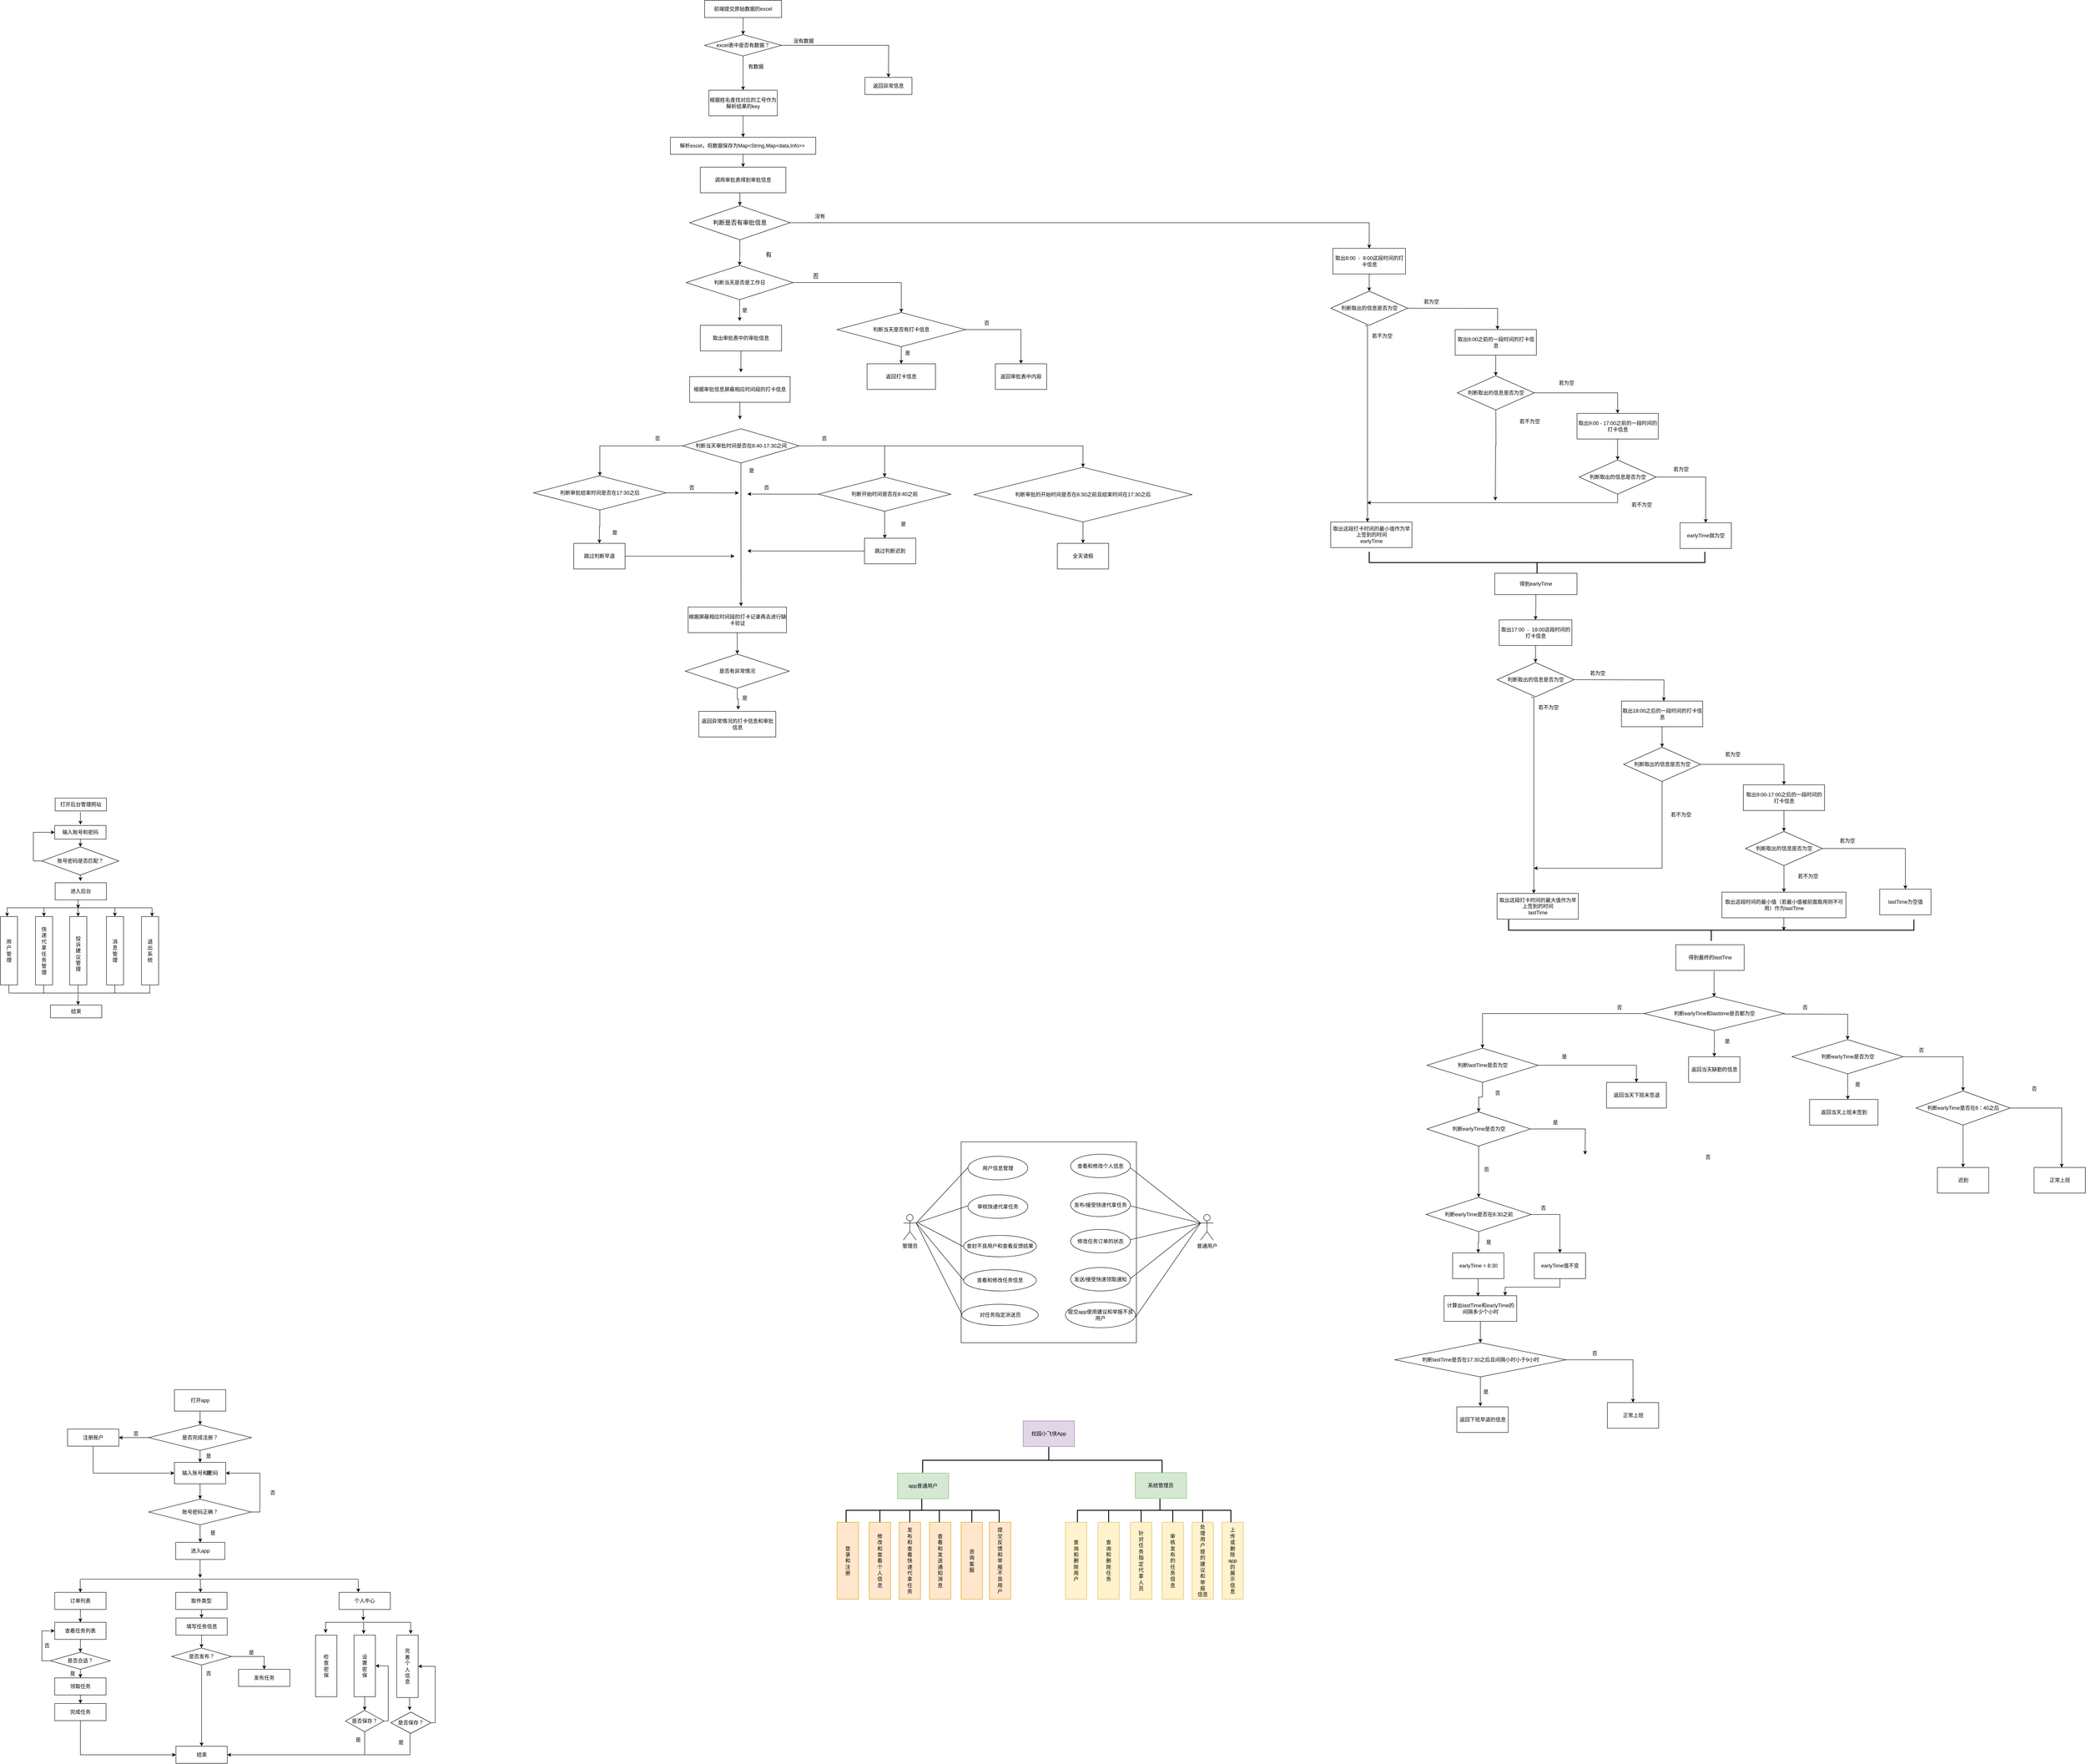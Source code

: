 <mxfile version="21.5.2" type="github">
  <diagram name="第 1 页" id="ZVFMXpemZyb0PqFnT5jA">
    <mxGraphModel dx="-3444" dy="525" grid="1" gridSize="10" guides="1" tooltips="1" connect="1" arrows="1" fold="1" page="0" pageScale="1" pageWidth="118900" pageHeight="118900" math="0" shadow="0">
      <root>
        <mxCell id="0" />
        <mxCell id="1" parent="0" />
        <mxCell id="liPdygqdaJvr4eSAD_Uh-6" style="edgeStyle=orthogonalEdgeStyle;rounded=0;orthogonalLoop=1;jettySize=auto;html=1;exitX=0.5;exitY=1;exitDx=0;exitDy=0;" parent="1" source="liPdygqdaJvr4eSAD_Uh-1" target="liPdygqdaJvr4eSAD_Uh-3" edge="1">
          <mxGeometry relative="1" as="geometry" />
        </mxCell>
        <mxCell id="liPdygqdaJvr4eSAD_Uh-1" value="前端提交原始数据的excel" style="rounded=0;whiteSpace=wrap;html=1;" parent="1" vertex="1">
          <mxGeometry x="6050" y="20" width="180" height="40" as="geometry" />
        </mxCell>
        <mxCell id="RX0m-WG8atA8wNFzW_0x-2" style="edgeStyle=orthogonalEdgeStyle;rounded=0;orthogonalLoop=1;jettySize=auto;html=1;exitX=0.5;exitY=1;exitDx=0;exitDy=0;entryX=0.5;entryY=0;entryDx=0;entryDy=0;" parent="1" source="liPdygqdaJvr4eSAD_Uh-2" edge="1">
          <mxGeometry relative="1" as="geometry">
            <mxPoint x="6140" y="410" as="targetPoint" />
          </mxGeometry>
        </mxCell>
        <mxCell id="liPdygqdaJvr4eSAD_Uh-2" value="解析excel，将数据保存为Map&amp;lt;String,Map&amp;lt;data,Info&amp;gt;&amp;gt;&amp;nbsp;" style="rounded=0;whiteSpace=wrap;html=1;" parent="1" vertex="1">
          <mxGeometry x="5970" y="340" width="340" height="40" as="geometry" />
        </mxCell>
        <mxCell id="liPdygqdaJvr4eSAD_Uh-8" style="edgeStyle=orthogonalEdgeStyle;rounded=0;orthogonalLoop=1;jettySize=auto;html=1;exitX=1;exitY=0.5;exitDx=0;exitDy=0;" parent="1" source="liPdygqdaJvr4eSAD_Uh-3" edge="1">
          <mxGeometry relative="1" as="geometry">
            <mxPoint x="6480" y="200" as="targetPoint" />
          </mxGeometry>
        </mxCell>
        <mxCell id="liPdygqdaJvr4eSAD_Uh-16" style="edgeStyle=orthogonalEdgeStyle;rounded=0;orthogonalLoop=1;jettySize=auto;html=1;exitX=0.5;exitY=1;exitDx=0;exitDy=0;" parent="1" source="liPdygqdaJvr4eSAD_Uh-3" edge="1">
          <mxGeometry relative="1" as="geometry">
            <mxPoint x="6140" y="230" as="targetPoint" />
          </mxGeometry>
        </mxCell>
        <mxCell id="liPdygqdaJvr4eSAD_Uh-3" value="excel表中是否有数据？" style="rhombus;whiteSpace=wrap;html=1;" parent="1" vertex="1">
          <mxGeometry x="6050" y="100" width="180" height="50" as="geometry" />
        </mxCell>
        <mxCell id="liPdygqdaJvr4eSAD_Uh-11" value="没有数据" style="text;html=1;align=center;verticalAlign=middle;resizable=0;points=[];autosize=1;strokeColor=none;fillColor=none;" parent="1" vertex="1">
          <mxGeometry x="6246" y="100" width="70" height="30" as="geometry" />
        </mxCell>
        <mxCell id="liPdygqdaJvr4eSAD_Uh-12" value="返回异常信息" style="rounded=0;whiteSpace=wrap;html=1;" parent="1" vertex="1">
          <mxGeometry x="6425" y="200" width="110" height="40" as="geometry" />
        </mxCell>
        <mxCell id="liPdygqdaJvr4eSAD_Uh-17" value="有数据" style="text;html=1;strokeColor=none;fillColor=none;align=center;verticalAlign=middle;whiteSpace=wrap;rounded=0;" parent="1" vertex="1">
          <mxGeometry x="6140" y="160" width="60" height="30" as="geometry" />
        </mxCell>
        <mxCell id="wePBfAPc1riJ3pLvmxbH-1" style="edgeStyle=orthogonalEdgeStyle;rounded=0;orthogonalLoop=1;jettySize=auto;html=1;exitX=0.5;exitY=1;exitDx=0;exitDy=0;entryX=0.5;entryY=0;entryDx=0;entryDy=0;" parent="1" source="liPdygqdaJvr4eSAD_Uh-18" target="liPdygqdaJvr4eSAD_Uh-2" edge="1">
          <mxGeometry relative="1" as="geometry" />
        </mxCell>
        <mxCell id="liPdygqdaJvr4eSAD_Uh-18" value="根据姓名查找对应的工号作为解析结果的key" style="rounded=0;whiteSpace=wrap;html=1;" parent="1" vertex="1">
          <mxGeometry x="6060" y="230" width="160" height="60" as="geometry" />
        </mxCell>
        <mxCell id="ZhuPFaVXPFgh8-aMzIid-3" style="edgeStyle=orthogonalEdgeStyle;rounded=0;orthogonalLoop=1;jettySize=auto;html=1;exitX=0.5;exitY=1;exitDx=0;exitDy=0;entryX=0.5;entryY=0;entryDx=0;entryDy=0;" parent="1" source="ZhuPFaVXPFgh8-aMzIid-1" target="ZhuPFaVXPFgh8-aMzIid-2" edge="1">
          <mxGeometry relative="1" as="geometry" />
        </mxCell>
        <mxCell id="ZhuPFaVXPFgh8-aMzIid-1" value="调用审批表得到审批信息" style="rounded=0;whiteSpace=wrap;html=1;" parent="1" vertex="1">
          <mxGeometry x="6040" y="410" width="200" height="60" as="geometry" />
        </mxCell>
        <mxCell id="ZhuPFaVXPFgh8-aMzIid-7" style="edgeStyle=orthogonalEdgeStyle;rounded=0;orthogonalLoop=1;jettySize=auto;html=1;exitX=1;exitY=0.5;exitDx=0;exitDy=0;entryX=0.5;entryY=0;entryDx=0;entryDy=0;" parent="1" source="ZhuPFaVXPFgh8-aMzIid-2" target="ZhuPFaVXPFgh8-aMzIid-4" edge="1">
          <mxGeometry relative="1" as="geometry" />
        </mxCell>
        <mxCell id="PCKnrNmBB_wicnJ-rnFh-7" style="edgeStyle=orthogonalEdgeStyle;rounded=0;orthogonalLoop=1;jettySize=auto;html=1;exitX=0.5;exitY=1;exitDx=0;exitDy=0;" parent="1" source="ZhuPFaVXPFgh8-aMzIid-2" target="PCKnrNmBB_wicnJ-rnFh-2" edge="1">
          <mxGeometry relative="1" as="geometry" />
        </mxCell>
        <mxCell id="ZhuPFaVXPFgh8-aMzIid-2" value="&lt;font style=&quot;font-size: 14px;&quot;&gt;判断是否有审批信息&lt;/font&gt;" style="rhombus;whiteSpace=wrap;html=1;" parent="1" vertex="1">
          <mxGeometry x="6015" y="500" width="235" height="80" as="geometry" />
        </mxCell>
        <mxCell id="ZhuPFaVXPFgh8-aMzIid-12" style="edgeStyle=orthogonalEdgeStyle;rounded=0;orthogonalLoop=1;jettySize=auto;html=1;exitX=0.5;exitY=1;exitDx=0;exitDy=0;entryX=0.5;entryY=0;entryDx=0;entryDy=0;" parent="1" source="ZhuPFaVXPFgh8-aMzIid-4" target="ZhuPFaVXPFgh8-aMzIid-11" edge="1">
          <mxGeometry relative="1" as="geometry" />
        </mxCell>
        <mxCell id="ZhuPFaVXPFgh8-aMzIid-4" value="取出8:00&amp;nbsp; -&amp;nbsp; 9:00这段时间的打卡信息" style="rounded=0;whiteSpace=wrap;html=1;" parent="1" vertex="1">
          <mxGeometry x="7519.5" y="600" width="170" height="60" as="geometry" />
        </mxCell>
        <mxCell id="ZhuPFaVXPFgh8-aMzIid-8" value="&lt;font style=&quot;font-size: 14px;&quot;&gt;有&lt;/font&gt;" style="text;html=1;strokeColor=none;fillColor=none;align=center;verticalAlign=middle;whiteSpace=wrap;rounded=0;" parent="1" vertex="1">
          <mxGeometry x="6170" y="600" width="60" height="30" as="geometry" />
        </mxCell>
        <mxCell id="ZhuPFaVXPFgh8-aMzIid-10" value="没有" style="text;html=1;strokeColor=none;fillColor=none;align=center;verticalAlign=middle;whiteSpace=wrap;rounded=0;" parent="1" vertex="1">
          <mxGeometry x="6290" y="510" width="60" height="30" as="geometry" />
        </mxCell>
        <mxCell id="ZhuPFaVXPFgh8-aMzIid-14" style="edgeStyle=orthogonalEdgeStyle;rounded=0;orthogonalLoop=1;jettySize=auto;html=1;exitX=1;exitY=0.5;exitDx=0;exitDy=0;" parent="1" edge="1">
          <mxGeometry relative="1" as="geometry">
            <mxPoint x="7679.5" y="740" as="sourcePoint" />
            <mxPoint x="7904.5" y="790" as="targetPoint" />
          </mxGeometry>
        </mxCell>
        <mxCell id="ZhuPFaVXPFgh8-aMzIid-38" style="edgeStyle=orthogonalEdgeStyle;rounded=0;orthogonalLoop=1;jettySize=auto;html=1;exitX=0.5;exitY=1;exitDx=0;exitDy=0;" parent="1" edge="1">
          <mxGeometry relative="1" as="geometry">
            <mxPoint x="7600.5" y="1240" as="targetPoint" />
            <mxPoint x="7595.5" y="780" as="sourcePoint" />
            <Array as="points">
              <mxPoint x="7600.5" y="781" />
            </Array>
          </mxGeometry>
        </mxCell>
        <mxCell id="ZhuPFaVXPFgh8-aMzIid-11" value="判断取出的信息是否为空" style="rhombus;whiteSpace=wrap;html=1;" parent="1" vertex="1">
          <mxGeometry x="7514.5" y="700" width="180" height="80" as="geometry" />
        </mxCell>
        <mxCell id="ZhuPFaVXPFgh8-aMzIid-35" style="edgeStyle=orthogonalEdgeStyle;rounded=0;orthogonalLoop=1;jettySize=auto;html=1;exitX=0.5;exitY=1;exitDx=0;exitDy=0;entryX=0.5;entryY=0;entryDx=0;entryDy=0;" parent="1" source="ZhuPFaVXPFgh8-aMzIid-15" target="ZhuPFaVXPFgh8-aMzIid-25" edge="1">
          <mxGeometry relative="1" as="geometry" />
        </mxCell>
        <mxCell id="ZhuPFaVXPFgh8-aMzIid-15" value="取出8:00之前的一段时间的打卡信息" style="rounded=0;whiteSpace=wrap;html=1;" parent="1" vertex="1">
          <mxGeometry x="7805.5" y="790" width="190" height="60" as="geometry" />
        </mxCell>
        <mxCell id="ZhuPFaVXPFgh8-aMzIid-16" value="若为空" style="text;html=1;strokeColor=none;fillColor=none;align=center;verticalAlign=middle;whiteSpace=wrap;rounded=0;" parent="1" vertex="1">
          <mxGeometry x="7719.5" y="710" width="60" height="30" as="geometry" />
        </mxCell>
        <mxCell id="ZhuPFaVXPFgh8-aMzIid-18" value="若不为空" style="text;html=1;strokeColor=none;fillColor=none;align=center;verticalAlign=middle;whiteSpace=wrap;rounded=0;" parent="1" vertex="1">
          <mxGeometry x="7604.5" y="790" width="60" height="30" as="geometry" />
        </mxCell>
        <mxCell id="ZhuPFaVXPFgh8-aMzIid-37" style="edgeStyle=orthogonalEdgeStyle;rounded=0;orthogonalLoop=1;jettySize=auto;html=1;exitX=0.5;exitY=1;exitDx=0;exitDy=0;entryX=0.5;entryY=0;entryDx=0;entryDy=0;" parent="1" source="ZhuPFaVXPFgh8-aMzIid-22" target="ZhuPFaVXPFgh8-aMzIid-33" edge="1">
          <mxGeometry relative="1" as="geometry" />
        </mxCell>
        <mxCell id="ZhuPFaVXPFgh8-aMzIid-22" value="取出9:00 - 17:00之前的一段时间的打卡信息" style="rounded=0;whiteSpace=wrap;html=1;" parent="1" vertex="1">
          <mxGeometry x="8090.5" y="986" width="190" height="60" as="geometry" />
        </mxCell>
        <mxCell id="ZhuPFaVXPFgh8-aMzIid-23" value="若不为空" style="text;html=1;strokeColor=none;fillColor=none;align=center;verticalAlign=middle;whiteSpace=wrap;rounded=0;" parent="1" vertex="1">
          <mxGeometry x="7949.5" y="990" width="60" height="30" as="geometry" />
        </mxCell>
        <mxCell id="ZhuPFaVXPFgh8-aMzIid-24" value="若为空" style="text;html=1;strokeColor=none;fillColor=none;align=center;verticalAlign=middle;whiteSpace=wrap;rounded=0;" parent="1" vertex="1">
          <mxGeometry x="8035.5" y="900" width="60" height="30" as="geometry" />
        </mxCell>
        <mxCell id="ZhuPFaVXPFgh8-aMzIid-36" style="edgeStyle=orthogonalEdgeStyle;rounded=0;orthogonalLoop=1;jettySize=auto;html=1;exitX=1;exitY=0.5;exitDx=0;exitDy=0;entryX=0.5;entryY=0;entryDx=0;entryDy=0;" parent="1" source="ZhuPFaVXPFgh8-aMzIid-25" target="ZhuPFaVXPFgh8-aMzIid-22" edge="1">
          <mxGeometry relative="1" as="geometry" />
        </mxCell>
        <mxCell id="ZhuPFaVXPFgh8-aMzIid-45" style="edgeStyle=orthogonalEdgeStyle;rounded=0;orthogonalLoop=1;jettySize=auto;html=1;exitX=0.5;exitY=1;exitDx=0;exitDy=0;" parent="1" edge="1">
          <mxGeometry relative="1" as="geometry">
            <mxPoint x="7899.5" y="1190" as="targetPoint" />
            <mxPoint x="7900.5" y="932" as="sourcePoint" />
          </mxGeometry>
        </mxCell>
        <mxCell id="ZhuPFaVXPFgh8-aMzIid-25" value="判断取出的信息是否为空" style="rhombus;whiteSpace=wrap;html=1;" parent="1" vertex="1">
          <mxGeometry x="7810.5" y="898" width="180" height="80" as="geometry" />
        </mxCell>
        <mxCell id="ZhuPFaVXPFgh8-aMzIid-30" value="取出这段打卡时间的最小值作为早上签到的时间&lt;br style=&quot;border-color: var(--border-color);&quot;&gt;earlyTime" style="rounded=0;whiteSpace=wrap;html=1;" parent="1" vertex="1">
          <mxGeometry x="7514.5" y="1240" width="190" height="60" as="geometry" />
        </mxCell>
        <mxCell id="ZhuPFaVXPFgh8-aMzIid-31" value="若不为空" style="text;html=1;strokeColor=none;fillColor=none;align=center;verticalAlign=middle;whiteSpace=wrap;rounded=0;" parent="1" vertex="1">
          <mxGeometry x="8211.5" y="1185" width="60" height="30" as="geometry" />
        </mxCell>
        <mxCell id="ZhuPFaVXPFgh8-aMzIid-32" value="若为空" style="text;html=1;strokeColor=none;fillColor=none;align=center;verticalAlign=middle;whiteSpace=wrap;rounded=0;" parent="1" vertex="1">
          <mxGeometry x="8303.5" y="1102" width="60" height="30" as="geometry" />
        </mxCell>
        <mxCell id="ZhuPFaVXPFgh8-aMzIid-47" style="edgeStyle=orthogonalEdgeStyle;rounded=0;orthogonalLoop=1;jettySize=auto;html=1;exitX=1;exitY=0.5;exitDx=0;exitDy=0;" parent="1" source="ZhuPFaVXPFgh8-aMzIid-33" target="ZhuPFaVXPFgh8-aMzIid-48" edge="1">
          <mxGeometry relative="1" as="geometry">
            <mxPoint x="8379.5" y="1260" as="targetPoint" />
          </mxGeometry>
        </mxCell>
        <mxCell id="ZhuPFaVXPFgh8-aMzIid-52" style="edgeStyle=orthogonalEdgeStyle;rounded=0;orthogonalLoop=1;jettySize=auto;html=1;exitX=0.5;exitY=1;exitDx=0;exitDy=0;" parent="1" source="ZhuPFaVXPFgh8-aMzIid-33" edge="1">
          <mxGeometry relative="1" as="geometry">
            <mxPoint x="7599.5" y="1195" as="targetPoint" />
            <Array as="points">
              <mxPoint x="8185.5" y="1195" />
              <mxPoint x="7599.5" y="1195" />
            </Array>
          </mxGeometry>
        </mxCell>
        <mxCell id="ZhuPFaVXPFgh8-aMzIid-33" value="判断取出的信息是否为空" style="rhombus;whiteSpace=wrap;html=1;" parent="1" vertex="1">
          <mxGeometry x="8095.5" y="1095" width="180" height="80" as="geometry" />
        </mxCell>
        <mxCell id="ZhuPFaVXPFgh8-aMzIid-48" value="earlyTime就为空" style="rounded=0;whiteSpace=wrap;html=1;" parent="1" vertex="1">
          <mxGeometry x="8331.5" y="1242" width="120" height="60" as="geometry" />
        </mxCell>
        <mxCell id="ZhuPFaVXPFgh8-aMzIid-56" style="edgeStyle=orthogonalEdgeStyle;rounded=0;orthogonalLoop=1;jettySize=auto;html=1;exitX=0.5;exitY=1;exitDx=0;exitDy=0;entryX=0.5;entryY=0;entryDx=0;entryDy=0;" parent="1" source="ZhuPFaVXPFgh8-aMzIid-57" target="ZhuPFaVXPFgh8-aMzIid-60" edge="1">
          <mxGeometry relative="1" as="geometry" />
        </mxCell>
        <mxCell id="ZhuPFaVXPFgh8-aMzIid-57" value="取出17:00&amp;nbsp; -&amp;nbsp; 18:00这段时间的打卡信息" style="rounded=0;whiteSpace=wrap;html=1;" parent="1" vertex="1">
          <mxGeometry x="7908.5" y="1469" width="170" height="60" as="geometry" />
        </mxCell>
        <mxCell id="ZhuPFaVXPFgh8-aMzIid-58" style="edgeStyle=orthogonalEdgeStyle;rounded=0;orthogonalLoop=1;jettySize=auto;html=1;exitX=1;exitY=0.5;exitDx=0;exitDy=0;" parent="1" edge="1">
          <mxGeometry relative="1" as="geometry">
            <mxPoint x="8068.5" y="1609" as="sourcePoint" />
            <mxPoint x="8293.5" y="1659" as="targetPoint" />
          </mxGeometry>
        </mxCell>
        <mxCell id="ZhuPFaVXPFgh8-aMzIid-59" style="edgeStyle=orthogonalEdgeStyle;rounded=0;orthogonalLoop=1;jettySize=auto;html=1;exitX=0.5;exitY=1;exitDx=0;exitDy=0;" parent="1" edge="1">
          <mxGeometry relative="1" as="geometry">
            <mxPoint x="7989.5" y="2109" as="targetPoint" />
            <mxPoint x="7984.5" y="1649" as="sourcePoint" />
            <Array as="points">
              <mxPoint x="7989.5" y="1650" />
            </Array>
          </mxGeometry>
        </mxCell>
        <mxCell id="ZhuPFaVXPFgh8-aMzIid-60" value="判断取出的信息是否为空" style="rhombus;whiteSpace=wrap;html=1;" parent="1" vertex="1">
          <mxGeometry x="7903.5" y="1569" width="180" height="80" as="geometry" />
        </mxCell>
        <mxCell id="ZhuPFaVXPFgh8-aMzIid-61" style="edgeStyle=orthogonalEdgeStyle;rounded=0;orthogonalLoop=1;jettySize=auto;html=1;exitX=0.5;exitY=1;exitDx=0;exitDy=0;entryX=0.5;entryY=0;entryDx=0;entryDy=0;" parent="1" source="ZhuPFaVXPFgh8-aMzIid-62" target="ZhuPFaVXPFgh8-aMzIid-71" edge="1">
          <mxGeometry relative="1" as="geometry" />
        </mxCell>
        <mxCell id="ZhuPFaVXPFgh8-aMzIid-62" value="取出18:00之后的一段时间的打卡信息" style="rounded=0;whiteSpace=wrap;html=1;" parent="1" vertex="1">
          <mxGeometry x="8194.5" y="1659" width="190" height="60" as="geometry" />
        </mxCell>
        <mxCell id="ZhuPFaVXPFgh8-aMzIid-63" value="若为空" style="text;html=1;strokeColor=none;fillColor=none;align=center;verticalAlign=middle;whiteSpace=wrap;rounded=0;" parent="1" vertex="1">
          <mxGeometry x="8108.5" y="1579" width="60" height="30" as="geometry" />
        </mxCell>
        <mxCell id="ZhuPFaVXPFgh8-aMzIid-64" value="若不为空" style="text;html=1;strokeColor=none;fillColor=none;align=center;verticalAlign=middle;whiteSpace=wrap;rounded=0;" parent="1" vertex="1">
          <mxGeometry x="7993.5" y="1659" width="60" height="30" as="geometry" />
        </mxCell>
        <mxCell id="ZhuPFaVXPFgh8-aMzIid-65" style="edgeStyle=orthogonalEdgeStyle;rounded=0;orthogonalLoop=1;jettySize=auto;html=1;exitX=0.5;exitY=1;exitDx=0;exitDy=0;entryX=0.5;entryY=0;entryDx=0;entryDy=0;" parent="1" source="ZhuPFaVXPFgh8-aMzIid-66" target="ZhuPFaVXPFgh8-aMzIid-77" edge="1">
          <mxGeometry relative="1" as="geometry" />
        </mxCell>
        <mxCell id="ZhuPFaVXPFgh8-aMzIid-66" value="取出9:00-17:00之后的一段时间的打卡信息" style="rounded=0;whiteSpace=wrap;html=1;" parent="1" vertex="1">
          <mxGeometry x="8479.5" y="1855" width="190" height="60" as="geometry" />
        </mxCell>
        <mxCell id="ZhuPFaVXPFgh8-aMzIid-67" value="若不为空" style="text;html=1;strokeColor=none;fillColor=none;align=center;verticalAlign=middle;whiteSpace=wrap;rounded=0;" parent="1" vertex="1">
          <mxGeometry x="8303.5" y="1910" width="60" height="30" as="geometry" />
        </mxCell>
        <mxCell id="ZhuPFaVXPFgh8-aMzIid-68" value="若为空" style="text;html=1;strokeColor=none;fillColor=none;align=center;verticalAlign=middle;whiteSpace=wrap;rounded=0;" parent="1" vertex="1">
          <mxGeometry x="8424.5" y="1769" width="60" height="30" as="geometry" />
        </mxCell>
        <mxCell id="ZhuPFaVXPFgh8-aMzIid-69" style="edgeStyle=orthogonalEdgeStyle;rounded=0;orthogonalLoop=1;jettySize=auto;html=1;exitX=1;exitY=0.5;exitDx=0;exitDy=0;entryX=0.5;entryY=0;entryDx=0;entryDy=0;" parent="1" source="ZhuPFaVXPFgh8-aMzIid-71" target="ZhuPFaVXPFgh8-aMzIid-66" edge="1">
          <mxGeometry relative="1" as="geometry" />
        </mxCell>
        <mxCell id="ZhuPFaVXPFgh8-aMzIid-98" style="edgeStyle=orthogonalEdgeStyle;rounded=0;orthogonalLoop=1;jettySize=auto;html=1;exitX=0.5;exitY=1;exitDx=0;exitDy=0;" parent="1" source="ZhuPFaVXPFgh8-aMzIid-71" edge="1">
          <mxGeometry relative="1" as="geometry">
            <mxPoint x="7989.5" y="2050" as="targetPoint" />
            <Array as="points">
              <mxPoint x="8289.5" y="2050" />
              <mxPoint x="8029.5" y="2050" />
            </Array>
          </mxGeometry>
        </mxCell>
        <mxCell id="ZhuPFaVXPFgh8-aMzIid-71" value="判断取出的信息是否为空" style="rhombus;whiteSpace=wrap;html=1;" parent="1" vertex="1">
          <mxGeometry x="8199.5" y="1767" width="180" height="80" as="geometry" />
        </mxCell>
        <mxCell id="ZhuPFaVXPFgh8-aMzIid-72" value="取出这段打卡时间的最大值作为早上签到的时间&lt;br style=&quot;border-color: var(--border-color);&quot;&gt;lastTime" style="rounded=0;whiteSpace=wrap;html=1;" parent="1" vertex="1">
          <mxGeometry x="7903.5" y="2109" width="190" height="60" as="geometry" />
        </mxCell>
        <mxCell id="ZhuPFaVXPFgh8-aMzIid-73" value="若不为空" style="text;html=1;strokeColor=none;fillColor=none;align=center;verticalAlign=middle;whiteSpace=wrap;rounded=0;" parent="1" vertex="1">
          <mxGeometry x="8600.5" y="2054" width="60" height="30" as="geometry" />
        </mxCell>
        <mxCell id="ZhuPFaVXPFgh8-aMzIid-74" value="若为空" style="text;html=1;strokeColor=none;fillColor=none;align=center;verticalAlign=middle;whiteSpace=wrap;rounded=0;" parent="1" vertex="1">
          <mxGeometry x="8692.5" y="1971" width="60" height="30" as="geometry" />
        </mxCell>
        <mxCell id="ZhuPFaVXPFgh8-aMzIid-75" style="edgeStyle=orthogonalEdgeStyle;rounded=0;orthogonalLoop=1;jettySize=auto;html=1;exitX=1;exitY=0.5;exitDx=0;exitDy=0;" parent="1" source="ZhuPFaVXPFgh8-aMzIid-77" target="ZhuPFaVXPFgh8-aMzIid-78" edge="1">
          <mxGeometry relative="1" as="geometry">
            <mxPoint x="8768.5" y="2129" as="targetPoint" />
          </mxGeometry>
        </mxCell>
        <mxCell id="ZhuPFaVXPFgh8-aMzIid-84" style="edgeStyle=orthogonalEdgeStyle;rounded=0;orthogonalLoop=1;jettySize=auto;html=1;exitX=0.5;exitY=1;exitDx=0;exitDy=0;entryX=0.5;entryY=0;entryDx=0;entryDy=0;" parent="1" source="ZhuPFaVXPFgh8-aMzIid-77" target="ZhuPFaVXPFgh8-aMzIid-79" edge="1">
          <mxGeometry relative="1" as="geometry" />
        </mxCell>
        <mxCell id="ZhuPFaVXPFgh8-aMzIid-77" value="判断取出的信息是否为空" style="rhombus;whiteSpace=wrap;html=1;" parent="1" vertex="1">
          <mxGeometry x="8484.5" y="1964" width="180" height="80" as="geometry" />
        </mxCell>
        <mxCell id="ZhuPFaVXPFgh8-aMzIid-78" value="lastTime为空值" style="rounded=0;whiteSpace=wrap;html=1;" parent="1" vertex="1">
          <mxGeometry x="8798.5" y="2099" width="120" height="60" as="geometry" />
        </mxCell>
        <mxCell id="ZhuPFaVXPFgh8-aMzIid-79" value="取出这段时间的最小值（若最小值被前面取用则不可用）作为lastTime" style="rounded=0;whiteSpace=wrap;html=1;" parent="1" vertex="1">
          <mxGeometry x="8429.5" y="2106" width="290" height="60" as="geometry" />
        </mxCell>
        <mxCell id="ZhuPFaVXPFgh8-aMzIid-88" value="得到最终的lastTine" style="rounded=0;whiteSpace=wrap;html=1;" parent="1" vertex="1">
          <mxGeometry x="8321.5" y="2229" width="160" height="60" as="geometry" />
        </mxCell>
        <mxCell id="ZhuPFaVXPFgh8-aMzIid-91" value="" style="strokeWidth=2;html=1;shape=mxgraph.flowchart.annotation_2;align=left;labelPosition=right;pointerEvents=1;direction=north;" parent="1" vertex="1">
          <mxGeometry x="7604.5" y="1310" width="785" height="50" as="geometry" />
        </mxCell>
        <mxCell id="ZhuPFaVXPFgh8-aMzIid-95" style="edgeStyle=orthogonalEdgeStyle;rounded=0;orthogonalLoop=1;jettySize=auto;html=1;exitX=0.5;exitY=1;exitDx=0;exitDy=0;" parent="1" source="ZhuPFaVXPFgh8-aMzIid-92" target="ZhuPFaVXPFgh8-aMzIid-57" edge="1">
          <mxGeometry relative="1" as="geometry" />
        </mxCell>
        <mxCell id="ZhuPFaVXPFgh8-aMzIid-92" value="得到earlyTime" style="rounded=0;whiteSpace=wrap;html=1;" parent="1" vertex="1">
          <mxGeometry x="7898" y="1360" width="192.5" height="50" as="geometry" />
        </mxCell>
        <mxCell id="ZhuPFaVXPFgh8-aMzIid-103" style="edgeStyle=orthogonalEdgeStyle;rounded=0;orthogonalLoop=1;jettySize=auto;html=1;exitX=1;exitY=0.5;exitDx=0;exitDy=0;" parent="1" target="ZhuPFaVXPFgh8-aMzIid-101" edge="1">
          <mxGeometry relative="1" as="geometry">
            <mxPoint x="8575.5" y="2391" as="sourcePoint" />
          </mxGeometry>
        </mxCell>
        <mxCell id="ZhuPFaVXPFgh8-aMzIid-121" style="edgeStyle=orthogonalEdgeStyle;rounded=0;orthogonalLoop=1;jettySize=auto;html=1;exitX=0.5;exitY=1;exitDx=0;exitDy=0;entryX=0.5;entryY=0;entryDx=0;entryDy=0;" parent="1" target="ZhuPFaVXPFgh8-aMzIid-99" edge="1">
          <mxGeometry relative="1" as="geometry">
            <mxPoint x="8411.5" y="2431" as="sourcePoint" />
          </mxGeometry>
        </mxCell>
        <mxCell id="ZhuPFaVXPFgh8-aMzIid-156" style="edgeStyle=orthogonalEdgeStyle;rounded=0;orthogonalLoop=1;jettySize=auto;html=1;exitX=0;exitY=0.5;exitDx=0;exitDy=0;entryX=0.5;entryY=0;entryDx=0;entryDy=0;" parent="1" source="ZhuPFaVXPFgh8-aMzIid-96" target="ZhuPFaVXPFgh8-aMzIid-114" edge="1">
          <mxGeometry relative="1" as="geometry" />
        </mxCell>
        <mxCell id="ZhuPFaVXPFgh8-aMzIid-96" value="判断earlyTime和lasttime是否都为空" style="rhombus;whiteSpace=wrap;html=1;" parent="1" vertex="1">
          <mxGeometry x="8247.5" y="2350" width="328" height="80" as="geometry" />
        </mxCell>
        <mxCell id="ZhuPFaVXPFgh8-aMzIid-99" value="返回当天缺勤的信息" style="rounded=0;whiteSpace=wrap;html=1;" parent="1" vertex="1">
          <mxGeometry x="8351.5" y="2491" width="120" height="60" as="geometry" />
        </mxCell>
        <mxCell id="ZhuPFaVXPFgh8-aMzIid-122" style="edgeStyle=orthogonalEdgeStyle;rounded=0;orthogonalLoop=1;jettySize=auto;html=1;exitX=0.5;exitY=1;exitDx=0;exitDy=0;entryX=0.559;entryY=0.001;entryDx=0;entryDy=0;entryPerimeter=0;" parent="1" source="ZhuPFaVXPFgh8-aMzIid-101" target="ZhuPFaVXPFgh8-aMzIid-102" edge="1">
          <mxGeometry relative="1" as="geometry" />
        </mxCell>
        <mxCell id="ZhuPFaVXPFgh8-aMzIid-158" style="edgeStyle=orthogonalEdgeStyle;rounded=0;orthogonalLoop=1;jettySize=auto;html=1;exitX=1;exitY=0.5;exitDx=0;exitDy=0;entryX=0.5;entryY=0;entryDx=0;entryDy=0;" parent="1" source="ZhuPFaVXPFgh8-aMzIid-101" target="ZhuPFaVXPFgh8-aMzIid-105" edge="1">
          <mxGeometry relative="1" as="geometry" />
        </mxCell>
        <mxCell id="ZhuPFaVXPFgh8-aMzIid-101" value="判断earlyTime是否为空" style="rhombus;whiteSpace=wrap;html=1;" parent="1" vertex="1">
          <mxGeometry x="8593.5" y="2451" width="260" height="80" as="geometry" />
        </mxCell>
        <mxCell id="ZhuPFaVXPFgh8-aMzIid-102" value="返回当天上班未签到" style="rounded=0;whiteSpace=wrap;html=1;" parent="1" vertex="1">
          <mxGeometry x="8634.5" y="2591" width="160" height="60" as="geometry" />
        </mxCell>
        <mxCell id="ZhuPFaVXPFgh8-aMzIid-104" value="返回当天下班未签退" style="rounded=0;whiteSpace=wrap;html=1;" parent="1" vertex="1">
          <mxGeometry x="8159.5" y="2551" width="140" height="60" as="geometry" />
        </mxCell>
        <mxCell id="ZhuPFaVXPFgh8-aMzIid-175" style="edgeStyle=orthogonalEdgeStyle;rounded=0;orthogonalLoop=1;jettySize=auto;html=1;exitX=0.5;exitY=1;exitDx=0;exitDy=0;entryX=0.5;entryY=0;entryDx=0;entryDy=0;" parent="1" source="ZhuPFaVXPFgh8-aMzIid-105" target="ZhuPFaVXPFgh8-aMzIid-160" edge="1">
          <mxGeometry relative="1" as="geometry" />
        </mxCell>
        <mxCell id="ZhuPFaVXPFgh8-aMzIid-176" style="edgeStyle=orthogonalEdgeStyle;rounded=0;orthogonalLoop=1;jettySize=auto;html=1;exitX=1;exitY=0.5;exitDx=0;exitDy=0;entryX=0.539;entryY=0.003;entryDx=0;entryDy=0;entryPerimeter=0;" parent="1" source="ZhuPFaVXPFgh8-aMzIid-105" target="ZhuPFaVXPFgh8-aMzIid-110" edge="1">
          <mxGeometry relative="1" as="geometry" />
        </mxCell>
        <mxCell id="ZhuPFaVXPFgh8-aMzIid-105" value="判断earlyTime是否在8：40之后" style="rhombus;whiteSpace=wrap;html=1;" parent="1" vertex="1">
          <mxGeometry x="8883.5" y="2571" width="220" height="80" as="geometry" />
        </mxCell>
        <mxCell id="ZhuPFaVXPFgh8-aMzIid-125" style="edgeStyle=orthogonalEdgeStyle;rounded=0;orthogonalLoop=1;jettySize=auto;html=1;exitX=0.5;exitY=1;exitDx=0;exitDy=0;entryX=0.5;entryY=0;entryDx=0;entryDy=0;" parent="1" source="ZhuPFaVXPFgh8-aMzIid-106" target="ZhuPFaVXPFgh8-aMzIid-116" edge="1">
          <mxGeometry relative="1" as="geometry" />
        </mxCell>
        <mxCell id="ZhuPFaVXPFgh8-aMzIid-106" value="计算出lastTime和earlyTime的间隔多少个小时" style="rounded=0;whiteSpace=wrap;html=1;" parent="1" vertex="1">
          <mxGeometry x="7779.5" y="3050" width="170" height="60" as="geometry" />
        </mxCell>
        <mxCell id="ZhuPFaVXPFgh8-aMzIid-110" value="正常上班" style="rounded=0;whiteSpace=wrap;html=1;" parent="1" vertex="1">
          <mxGeometry x="9159.5" y="2750" width="120" height="60" as="geometry" />
        </mxCell>
        <mxCell id="ZhuPFaVXPFgh8-aMzIid-174" style="edgeStyle=orthogonalEdgeStyle;rounded=0;orthogonalLoop=1;jettySize=auto;html=1;exitX=1;exitY=0.5;exitDx=0;exitDy=0;entryX=0.5;entryY=0;entryDx=0;entryDy=0;" parent="1" source="ZhuPFaVXPFgh8-aMzIid-114" target="ZhuPFaVXPFgh8-aMzIid-104" edge="1">
          <mxGeometry relative="1" as="geometry" />
        </mxCell>
        <mxCell id="ZhuPFaVXPFgh8-aMzIid-182" style="edgeStyle=orthogonalEdgeStyle;rounded=0;orthogonalLoop=1;jettySize=auto;html=1;exitX=0.5;exitY=1;exitDx=0;exitDy=0;entryX=0.5;entryY=0;entryDx=0;entryDy=0;" parent="1" source="ZhuPFaVXPFgh8-aMzIid-114" target="ZhuPFaVXPFgh8-aMzIid-177" edge="1">
          <mxGeometry relative="1" as="geometry" />
        </mxCell>
        <mxCell id="ZhuPFaVXPFgh8-aMzIid-114" value="判断lastTime是否为空" style="rhombus;whiteSpace=wrap;html=1;" parent="1" vertex="1">
          <mxGeometry x="7739.5" y="2471" width="260" height="80" as="geometry" />
        </mxCell>
        <mxCell id="ZhuPFaVXPFgh8-aMzIid-126" style="edgeStyle=orthogonalEdgeStyle;rounded=0;orthogonalLoop=1;jettySize=auto;html=1;exitX=0.5;exitY=1;exitDx=0;exitDy=0;entryX=0.458;entryY=-0.019;entryDx=0;entryDy=0;entryPerimeter=0;" parent="1" source="ZhuPFaVXPFgh8-aMzIid-116" target="ZhuPFaVXPFgh8-aMzIid-118" edge="1">
          <mxGeometry relative="1" as="geometry" />
        </mxCell>
        <mxCell id="ZhuPFaVXPFgh8-aMzIid-127" style="edgeStyle=orthogonalEdgeStyle;rounded=0;orthogonalLoop=1;jettySize=auto;html=1;entryX=0.5;entryY=0;entryDx=0;entryDy=0;" parent="1" source="ZhuPFaVXPFgh8-aMzIid-116" target="ZhuPFaVXPFgh8-aMzIid-120" edge="1">
          <mxGeometry relative="1" as="geometry" />
        </mxCell>
        <mxCell id="ZhuPFaVXPFgh8-aMzIid-116" value="判断lastTime是否在17:30之后且间隔小时小于9小时" style="rhombus;whiteSpace=wrap;html=1;" parent="1" vertex="1">
          <mxGeometry x="7664.5" y="3160" width="400" height="80" as="geometry" />
        </mxCell>
        <mxCell id="ZhuPFaVXPFgh8-aMzIid-118" value="返回下班早退的信息" style="rounded=0;whiteSpace=wrap;html=1;" parent="1" vertex="1">
          <mxGeometry x="7809.5" y="3310" width="120" height="60" as="geometry" />
        </mxCell>
        <mxCell id="ZhuPFaVXPFgh8-aMzIid-120" value="正常上班" style="rounded=0;whiteSpace=wrap;html=1;" parent="1" vertex="1">
          <mxGeometry x="8161.5" y="3300" width="120" height="60" as="geometry" />
        </mxCell>
        <mxCell id="ZhuPFaVXPFgh8-aMzIid-131" value="否" style="text;html=1;strokeColor=none;fillColor=none;align=center;verticalAlign=middle;whiteSpace=wrap;rounded=0;" parent="1" vertex="1">
          <mxGeometry x="8865.5" y="2461" width="60" height="30" as="geometry" />
        </mxCell>
        <mxCell id="ZhuPFaVXPFgh8-aMzIid-133" value="否" style="text;html=1;strokeColor=none;fillColor=none;align=center;verticalAlign=middle;whiteSpace=wrap;rounded=0;" parent="1" vertex="1">
          <mxGeometry x="9129.5" y="2551" width="60" height="30" as="geometry" />
        </mxCell>
        <mxCell id="ZhuPFaVXPFgh8-aMzIid-134" value="否" style="text;html=1;strokeColor=none;fillColor=none;align=center;verticalAlign=middle;whiteSpace=wrap;rounded=0;" parent="1" vertex="1">
          <mxGeometry x="8101.5" y="3170" width="60" height="30" as="geometry" />
        </mxCell>
        <mxCell id="ZhuPFaVXPFgh8-aMzIid-135" value="否" style="text;html=1;strokeColor=none;fillColor=none;align=center;verticalAlign=middle;whiteSpace=wrap;rounded=0;" parent="1" vertex="1">
          <mxGeometry x="8367" y="2711" width="60" height="30" as="geometry" />
        </mxCell>
        <mxCell id="ZhuPFaVXPFgh8-aMzIid-136" value="否" style="text;html=1;strokeColor=none;fillColor=none;align=center;verticalAlign=middle;whiteSpace=wrap;rounded=0;" parent="1" vertex="1">
          <mxGeometry x="8593.5" y="2361" width="60" height="30" as="geometry" />
        </mxCell>
        <mxCell id="ZhuPFaVXPFgh8-aMzIid-137" value="是" style="text;html=1;strokeColor=none;fillColor=none;align=center;verticalAlign=middle;whiteSpace=wrap;rounded=0;" parent="1" vertex="1">
          <mxGeometry x="8716.5" y="2541" width="60" height="30" as="geometry" />
        </mxCell>
        <mxCell id="ZhuPFaVXPFgh8-aMzIid-140" value="是" style="text;html=1;strokeColor=none;fillColor=none;align=center;verticalAlign=middle;whiteSpace=wrap;rounded=0;" parent="1" vertex="1">
          <mxGeometry x="8030.5" y="2476" width="60" height="30" as="geometry" />
        </mxCell>
        <mxCell id="ZhuPFaVXPFgh8-aMzIid-142" value="是" style="text;html=1;strokeColor=none;fillColor=none;align=center;verticalAlign=middle;whiteSpace=wrap;rounded=0;" parent="1" vertex="1">
          <mxGeometry x="7776.5" y="3260" width="201" height="30" as="geometry" />
        </mxCell>
        <mxCell id="ZhuPFaVXPFgh8-aMzIid-143" value="是" style="text;html=1;strokeColor=none;fillColor=none;align=center;verticalAlign=middle;whiteSpace=wrap;rounded=0;" parent="1" vertex="1">
          <mxGeometry x="8411.5" y="2440" width="60" height="30" as="geometry" />
        </mxCell>
        <mxCell id="ZhuPFaVXPFgh8-aMzIid-144" value="" style="endArrow=classic;html=1;rounded=0;" parent="1" edge="1">
          <mxGeometry width="50" height="50" relative="1" as="geometry">
            <mxPoint x="8411.05" y="2291" as="sourcePoint" />
            <mxPoint x="8411.05" y="2351" as="targetPoint" />
            <Array as="points">
              <mxPoint x="8411.05" y="2321" />
            </Array>
          </mxGeometry>
        </mxCell>
        <mxCell id="ZhuPFaVXPFgh8-aMzIid-146" value="" style="strokeWidth=2;html=1;shape=mxgraph.flowchart.annotation_2;align=left;labelPosition=right;pointerEvents=1;direction=north;" parent="1" vertex="1">
          <mxGeometry x="7930.5" y="2170" width="948" height="50" as="geometry" />
        </mxCell>
        <mxCell id="ZhuPFaVXPFgh8-aMzIid-149" value="" style="endArrow=classic;html=1;rounded=0;" parent="1" edge="1">
          <mxGeometry width="50" height="50" relative="1" as="geometry">
            <mxPoint x="8574.22" y="2166" as="sourcePoint" />
            <mxPoint x="8574.22" y="2196" as="targetPoint" />
          </mxGeometry>
        </mxCell>
        <mxCell id="ZhuPFaVXPFgh8-aMzIid-157" value="否" style="text;html=1;strokeColor=none;fillColor=none;align=center;verticalAlign=middle;whiteSpace=wrap;rounded=0;" parent="1" vertex="1">
          <mxGeometry x="8159.5" y="2361" width="60" height="30" as="geometry" />
        </mxCell>
        <mxCell id="ZhuPFaVXPFgh8-aMzIid-160" value="迟到" style="rounded=0;whiteSpace=wrap;html=1;" parent="1" vertex="1">
          <mxGeometry x="8933.5" y="2750" width="120" height="60" as="geometry" />
        </mxCell>
        <mxCell id="ZhuPFaVXPFgh8-aMzIid-162" style="edgeStyle=orthogonalEdgeStyle;rounded=0;orthogonalLoop=1;jettySize=auto;html=1;exitX=0.5;exitY=1;exitDx=0;exitDy=0;" parent="1" source="ZhuPFaVXPFgh8-aMzIid-161" target="ZhuPFaVXPFgh8-aMzIid-163" edge="1">
          <mxGeometry relative="1" as="geometry">
            <mxPoint x="7856.833" y="2940" as="targetPoint" />
          </mxGeometry>
        </mxCell>
        <mxCell id="ZhuPFaVXPFgh8-aMzIid-166" style="edgeStyle=orthogonalEdgeStyle;rounded=0;orthogonalLoop=1;jettySize=auto;html=1;" parent="1" source="ZhuPFaVXPFgh8-aMzIid-161" target="ZhuPFaVXPFgh8-aMzIid-167" edge="1">
          <mxGeometry relative="1" as="geometry">
            <mxPoint x="8069.5" y="2950" as="targetPoint" />
          </mxGeometry>
        </mxCell>
        <mxCell id="ZhuPFaVXPFgh8-aMzIid-161" value="判断earlyTime是否在8:30之前" style="rhombus;whiteSpace=wrap;html=1;" parent="1" vertex="1">
          <mxGeometry x="7737.5" y="2820" width="246" height="80" as="geometry" />
        </mxCell>
        <mxCell id="ZhuPFaVXPFgh8-aMzIid-164" style="edgeStyle=orthogonalEdgeStyle;rounded=0;orthogonalLoop=1;jettySize=auto;html=1;exitX=0.5;exitY=1;exitDx=0;exitDy=0;entryX=0.467;entryY=0.024;entryDx=0;entryDy=0;entryPerimeter=0;" parent="1" source="ZhuPFaVXPFgh8-aMzIid-163" target="ZhuPFaVXPFgh8-aMzIid-106" edge="1">
          <mxGeometry relative="1" as="geometry" />
        </mxCell>
        <mxCell id="ZhuPFaVXPFgh8-aMzIid-163" value="earlyTime = 8:30" style="rounded=0;whiteSpace=wrap;html=1;" parent="1" vertex="1">
          <mxGeometry x="7799.503" y="2950" width="120" height="60" as="geometry" />
        </mxCell>
        <mxCell id="ZhuPFaVXPFgh8-aMzIid-171" style="edgeStyle=orthogonalEdgeStyle;rounded=0;orthogonalLoop=1;jettySize=auto;html=1;exitX=0.5;exitY=1;exitDx=0;exitDy=0;entryX=0.841;entryY=0;entryDx=0;entryDy=0;entryPerimeter=0;" parent="1" source="ZhuPFaVXPFgh8-aMzIid-167" target="ZhuPFaVXPFgh8-aMzIid-106" edge="1">
          <mxGeometry relative="1" as="geometry" />
        </mxCell>
        <mxCell id="ZhuPFaVXPFgh8-aMzIid-167" value="earlyTime值不变" style="rounded=0;whiteSpace=wrap;html=1;" parent="1" vertex="1">
          <mxGeometry x="7990.5" y="2950" width="120" height="60" as="geometry" />
        </mxCell>
        <mxCell id="ZhuPFaVXPFgh8-aMzIid-169" value="是" style="text;html=1;strokeColor=none;fillColor=none;align=center;verticalAlign=middle;whiteSpace=wrap;rounded=0;" parent="1" vertex="1">
          <mxGeometry x="7853.5" y="2910" width="60" height="30" as="geometry" />
        </mxCell>
        <mxCell id="ZhuPFaVXPFgh8-aMzIid-170" value="否" style="text;html=1;strokeColor=none;fillColor=none;align=center;verticalAlign=middle;whiteSpace=wrap;rounded=0;" parent="1" vertex="1">
          <mxGeometry x="7981.5" y="2830" width="60" height="30" as="geometry" />
        </mxCell>
        <mxCell id="ZhuPFaVXPFgh8-aMzIid-172" value="否" style="text;html=1;strokeColor=none;fillColor=none;align=center;verticalAlign=middle;whiteSpace=wrap;rounded=0;" parent="1" vertex="1">
          <mxGeometry x="7874.5" y="2561" width="60" height="30" as="geometry" />
        </mxCell>
        <mxCell id="ZhuPFaVXPFgh8-aMzIid-179" style="edgeStyle=orthogonalEdgeStyle;rounded=0;orthogonalLoop=1;jettySize=auto;html=1;exitX=1;exitY=0.5;exitDx=0;exitDy=0;" parent="1" source="ZhuPFaVXPFgh8-aMzIid-177" edge="1">
          <mxGeometry relative="1" as="geometry">
            <mxPoint x="8109.5" y="2720" as="targetPoint" />
          </mxGeometry>
        </mxCell>
        <mxCell id="ZhuPFaVXPFgh8-aMzIid-181" style="edgeStyle=orthogonalEdgeStyle;rounded=0;orthogonalLoop=1;jettySize=auto;html=1;exitX=0.5;exitY=1;exitDx=0;exitDy=0;entryX=0.5;entryY=0;entryDx=0;entryDy=0;" parent="1" source="ZhuPFaVXPFgh8-aMzIid-177" target="ZhuPFaVXPFgh8-aMzIid-161" edge="1">
          <mxGeometry relative="1" as="geometry" />
        </mxCell>
        <mxCell id="ZhuPFaVXPFgh8-aMzIid-177" value="判断earlyTime是否为空" style="rhombus;whiteSpace=wrap;html=1;" parent="1" vertex="1">
          <mxGeometry x="7739.5" y="2620" width="242" height="80" as="geometry" />
        </mxCell>
        <mxCell id="ZhuPFaVXPFgh8-aMzIid-180" value="是" style="text;html=1;strokeColor=none;fillColor=none;align=center;verticalAlign=middle;whiteSpace=wrap;rounded=0;" parent="1" vertex="1">
          <mxGeometry x="8009.5" y="2630" width="60" height="30" as="geometry" />
        </mxCell>
        <mxCell id="ZhuPFaVXPFgh8-aMzIid-183" value="否" style="text;html=1;strokeColor=none;fillColor=none;align=center;verticalAlign=middle;whiteSpace=wrap;rounded=0;" parent="1" vertex="1">
          <mxGeometry x="7848.5" y="2740" width="60" height="30" as="geometry" />
        </mxCell>
        <mxCell id="PCKnrNmBB_wicnJ-rnFh-14" style="edgeStyle=orthogonalEdgeStyle;rounded=0;orthogonalLoop=1;jettySize=auto;html=1;exitX=0.5;exitY=1;exitDx=0;exitDy=0;" parent="1" source="PCKnrNmBB_wicnJ-rnFh-1" edge="1">
          <mxGeometry relative="1" as="geometry">
            <mxPoint x="6135" y="890" as="targetPoint" />
          </mxGeometry>
        </mxCell>
        <mxCell id="PCKnrNmBB_wicnJ-rnFh-1" value="取出审批表中的审批信息" style="rounded=0;whiteSpace=wrap;html=1;" parent="1" vertex="1">
          <mxGeometry x="6040" y="780" width="190" height="60" as="geometry" />
        </mxCell>
        <mxCell id="PCKnrNmBB_wicnJ-rnFh-5" style="edgeStyle=orthogonalEdgeStyle;rounded=0;orthogonalLoop=1;jettySize=auto;html=1;exitX=1;exitY=0.5;exitDx=0;exitDy=0;" parent="1" source="PCKnrNmBB_wicnJ-rnFh-2" target="PCKnrNmBB_wicnJ-rnFh-4" edge="1">
          <mxGeometry relative="1" as="geometry" />
        </mxCell>
        <mxCell id="PCKnrNmBB_wicnJ-rnFh-13" style="edgeStyle=orthogonalEdgeStyle;rounded=0;orthogonalLoop=1;jettySize=auto;html=1;exitX=0.5;exitY=1;exitDx=0;exitDy=0;" parent="1" source="PCKnrNmBB_wicnJ-rnFh-2" edge="1">
          <mxGeometry relative="1" as="geometry">
            <mxPoint x="6132" y="770" as="targetPoint" />
          </mxGeometry>
        </mxCell>
        <mxCell id="PCKnrNmBB_wicnJ-rnFh-2" value="判断当天是否是工作日" style="rhombus;whiteSpace=wrap;html=1;" parent="1" vertex="1">
          <mxGeometry x="6007" y="640" width="250" height="80" as="geometry" />
        </mxCell>
        <mxCell id="PCKnrNmBB_wicnJ-rnFh-10" style="edgeStyle=orthogonalEdgeStyle;rounded=0;orthogonalLoop=1;jettySize=auto;html=1;exitX=0.5;exitY=1;exitDx=0;exitDy=0;entryX=0.5;entryY=0;entryDx=0;entryDy=0;" parent="1" source="PCKnrNmBB_wicnJ-rnFh-4" target="PCKnrNmBB_wicnJ-rnFh-8" edge="1">
          <mxGeometry relative="1" as="geometry" />
        </mxCell>
        <mxCell id="PCKnrNmBB_wicnJ-rnFh-11" style="edgeStyle=orthogonalEdgeStyle;rounded=0;orthogonalLoop=1;jettySize=auto;html=1;exitX=1;exitY=0.5;exitDx=0;exitDy=0;" parent="1" source="PCKnrNmBB_wicnJ-rnFh-4" target="PCKnrNmBB_wicnJ-rnFh-9" edge="1">
          <mxGeometry relative="1" as="geometry" />
        </mxCell>
        <mxCell id="PCKnrNmBB_wicnJ-rnFh-4" value="判断当天是否有打卡信息" style="rhombus;whiteSpace=wrap;html=1;" parent="1" vertex="1">
          <mxGeometry x="6360" y="750" width="300" height="80" as="geometry" />
        </mxCell>
        <mxCell id="PCKnrNmBB_wicnJ-rnFh-6" value="&lt;span style=&quot;font-size: 14px;&quot;&gt;否&lt;/span&gt;" style="text;html=1;strokeColor=none;fillColor=none;align=center;verticalAlign=middle;whiteSpace=wrap;rounded=0;" parent="1" vertex="1">
          <mxGeometry x="6280" y="650" width="60" height="30" as="geometry" />
        </mxCell>
        <mxCell id="PCKnrNmBB_wicnJ-rnFh-8" value="返回打卡信息" style="rounded=0;whiteSpace=wrap;html=1;" parent="1" vertex="1">
          <mxGeometry x="6430" y="870" width="160" height="60" as="geometry" />
        </mxCell>
        <mxCell id="PCKnrNmBB_wicnJ-rnFh-9" value="返回审批表中内容" style="rounded=0;whiteSpace=wrap;html=1;" parent="1" vertex="1">
          <mxGeometry x="6730" y="870" width="120" height="60" as="geometry" />
        </mxCell>
        <mxCell id="PCKnrNmBB_wicnJ-rnFh-16" value="是" style="text;html=1;strokeColor=none;fillColor=none;align=center;verticalAlign=middle;whiteSpace=wrap;rounded=0;" parent="1" vertex="1">
          <mxGeometry x="6113.5" y="710" width="60" height="70" as="geometry" />
        </mxCell>
        <mxCell id="PCKnrNmBB_wicnJ-rnFh-22" style="edgeStyle=orthogonalEdgeStyle;rounded=0;orthogonalLoop=1;jettySize=auto;html=1;exitX=0.5;exitY=1;exitDx=0;exitDy=0;" parent="1" source="PCKnrNmBB_wicnJ-rnFh-19" edge="1">
          <mxGeometry relative="1" as="geometry">
            <mxPoint x="6132.667" y="1000" as="targetPoint" />
          </mxGeometry>
        </mxCell>
        <mxCell id="PCKnrNmBB_wicnJ-rnFh-19" value="根据审批信息屏蔽相应时间段的打卡信息" style="rounded=0;whiteSpace=wrap;html=1;" parent="1" vertex="1">
          <mxGeometry x="6015" y="900" width="235" height="60" as="geometry" />
        </mxCell>
        <mxCell id="QJDi8JrHov47BDdFL15m-4" style="edgeStyle=orthogonalEdgeStyle;rounded=0;orthogonalLoop=1;jettySize=auto;html=1;exitX=0.5;exitY=1;exitDx=0;exitDy=0;entryX=0.5;entryY=0;entryDx=0;entryDy=0;" parent="1" source="PCKnrNmBB_wicnJ-rnFh-21" target="QJDi8JrHov47BDdFL15m-1" edge="1">
          <mxGeometry relative="1" as="geometry" />
        </mxCell>
        <mxCell id="PCKnrNmBB_wicnJ-rnFh-21" value="根据屏蔽相应时间段的打卡记录再去进行缺卡验证" style="rounded=0;whiteSpace=wrap;html=1;" parent="1" vertex="1">
          <mxGeometry x="6011.5" y="1439" width="230" height="60" as="geometry" />
        </mxCell>
        <mxCell id="QJDi8JrHov47BDdFL15m-5" style="edgeStyle=orthogonalEdgeStyle;rounded=0;orthogonalLoop=1;jettySize=auto;html=1;exitX=0.5;exitY=1;exitDx=0;exitDy=0;" parent="1" source="QJDi8JrHov47BDdFL15m-1" edge="1">
          <mxGeometry relative="1" as="geometry">
            <mxPoint x="6128.537" y="1679" as="targetPoint" />
          </mxGeometry>
        </mxCell>
        <mxCell id="QJDi8JrHov47BDdFL15m-1" value="是否有异常情况" style="rhombus;whiteSpace=wrap;html=1;" parent="1" vertex="1">
          <mxGeometry x="6005" y="1549" width="243" height="80" as="geometry" />
        </mxCell>
        <mxCell id="QJDi8JrHov47BDdFL15m-2" value="返回异常情况的打卡信息和审批信息" style="rounded=0;whiteSpace=wrap;html=1;" parent="1" vertex="1">
          <mxGeometry x="6036.5" y="1683" width="180" height="60" as="geometry" />
        </mxCell>
        <mxCell id="j7L9IW9fHPMLR9ZKcJV0-6" style="edgeStyle=orthogonalEdgeStyle;rounded=0;orthogonalLoop=1;jettySize=auto;html=1;exitX=1;exitY=0.5;exitDx=0;exitDy=0;" parent="1" source="j7L9IW9fHPMLR9ZKcJV0-1" target="j7L9IW9fHPMLR9ZKcJV0-2" edge="1">
          <mxGeometry relative="1" as="geometry" />
        </mxCell>
        <mxCell id="j7L9IW9fHPMLR9ZKcJV0-7" style="edgeStyle=orthogonalEdgeStyle;rounded=0;orthogonalLoop=1;jettySize=auto;html=1;exitX=0;exitY=0.5;exitDx=0;exitDy=0;" parent="1" source="j7L9IW9fHPMLR9ZKcJV0-1" target="j7L9IW9fHPMLR9ZKcJV0-3" edge="1">
          <mxGeometry relative="1" as="geometry" />
        </mxCell>
        <mxCell id="j7L9IW9fHPMLR9ZKcJV0-8" style="edgeStyle=orthogonalEdgeStyle;rounded=0;orthogonalLoop=1;jettySize=auto;html=1;exitX=0.5;exitY=1;exitDx=0;exitDy=0;entryX=0.538;entryY=-0.031;entryDx=0;entryDy=0;entryPerimeter=0;" parent="1" source="j7L9IW9fHPMLR9ZKcJV0-1" target="PCKnrNmBB_wicnJ-rnFh-21" edge="1">
          <mxGeometry relative="1" as="geometry" />
        </mxCell>
        <mxCell id="2Q2jFztA82IxM55NO5So-5" style="edgeStyle=orthogonalEdgeStyle;rounded=0;orthogonalLoop=1;jettySize=auto;html=1;exitX=1;exitY=0.5;exitDx=0;exitDy=0;" parent="1" source="j7L9IW9fHPMLR9ZKcJV0-1" target="2Q2jFztA82IxM55NO5So-1" edge="1">
          <mxGeometry relative="1" as="geometry" />
        </mxCell>
        <mxCell id="j7L9IW9fHPMLR9ZKcJV0-1" value="判断当天审批时间是否在8:40-17:30之间" style="rhombus;whiteSpace=wrap;html=1;" parent="1" vertex="1">
          <mxGeometry x="5998.5" y="1022" width="273" height="80" as="geometry" />
        </mxCell>
        <mxCell id="j7L9IW9fHPMLR9ZKcJV0-9" style="edgeStyle=orthogonalEdgeStyle;rounded=0;orthogonalLoop=1;jettySize=auto;html=1;exitX=0;exitY=0.5;exitDx=0;exitDy=0;" parent="1" source="j7L9IW9fHPMLR9ZKcJV0-2" edge="1">
          <mxGeometry relative="1" as="geometry">
            <mxPoint x="6150" y="1174.667" as="targetPoint" />
          </mxGeometry>
        </mxCell>
        <mxCell id="j7L9IW9fHPMLR9ZKcJV0-12" style="edgeStyle=orthogonalEdgeStyle;rounded=0;orthogonalLoop=1;jettySize=auto;html=1;exitX=0.5;exitY=1;exitDx=0;exitDy=0;entryX=0.396;entryY=0.008;entryDx=0;entryDy=0;entryPerimeter=0;" parent="1" source="j7L9IW9fHPMLR9ZKcJV0-2" target="j7L9IW9fHPMLR9ZKcJV0-4" edge="1">
          <mxGeometry relative="1" as="geometry" />
        </mxCell>
        <mxCell id="j7L9IW9fHPMLR9ZKcJV0-2" value="判断开始时间是否在8:40之前" style="rhombus;whiteSpace=wrap;html=1;" parent="1" vertex="1">
          <mxGeometry x="6316" y="1135" width="310" height="80" as="geometry" />
        </mxCell>
        <mxCell id="j7L9IW9fHPMLR9ZKcJV0-10" style="edgeStyle=orthogonalEdgeStyle;rounded=0;orthogonalLoop=1;jettySize=auto;html=1;exitX=1;exitY=0.5;exitDx=0;exitDy=0;" parent="1" source="j7L9IW9fHPMLR9ZKcJV0-3" edge="1">
          <mxGeometry relative="1" as="geometry">
            <mxPoint x="6130" y="1172.167" as="targetPoint" />
          </mxGeometry>
        </mxCell>
        <mxCell id="j7L9IW9fHPMLR9ZKcJV0-11" style="edgeStyle=orthogonalEdgeStyle;rounded=0;orthogonalLoop=1;jettySize=auto;html=1;exitX=0.5;exitY=1;exitDx=0;exitDy=0;" parent="1" source="j7L9IW9fHPMLR9ZKcJV0-3" target="j7L9IW9fHPMLR9ZKcJV0-5" edge="1">
          <mxGeometry relative="1" as="geometry" />
        </mxCell>
        <mxCell id="j7L9IW9fHPMLR9ZKcJV0-3" value="判断审批结束时间是否在17:30之后" style="rhombus;whiteSpace=wrap;html=1;" parent="1" vertex="1">
          <mxGeometry x="5650" y="1132" width="310" height="80" as="geometry" />
        </mxCell>
        <mxCell id="j7L9IW9fHPMLR9ZKcJV0-32" style="edgeStyle=orthogonalEdgeStyle;rounded=0;orthogonalLoop=1;jettySize=auto;html=1;exitX=0;exitY=0.5;exitDx=0;exitDy=0;" parent="1" source="j7L9IW9fHPMLR9ZKcJV0-4" edge="1">
          <mxGeometry relative="1" as="geometry">
            <mxPoint x="6150" y="1307.795" as="targetPoint" />
          </mxGeometry>
        </mxCell>
        <mxCell id="j7L9IW9fHPMLR9ZKcJV0-4" value="跳过判断迟到" style="rounded=0;whiteSpace=wrap;html=1;" parent="1" vertex="1">
          <mxGeometry x="6424" y="1278" width="120" height="60" as="geometry" />
        </mxCell>
        <mxCell id="j7L9IW9fHPMLR9ZKcJV0-13" style="edgeStyle=orthogonalEdgeStyle;rounded=0;orthogonalLoop=1;jettySize=auto;html=1;exitX=1;exitY=0.5;exitDx=0;exitDy=0;" parent="1" source="j7L9IW9fHPMLR9ZKcJV0-5" edge="1">
          <mxGeometry relative="1" as="geometry">
            <mxPoint x="6120" y="1320" as="targetPoint" />
          </mxGeometry>
        </mxCell>
        <mxCell id="j7L9IW9fHPMLR9ZKcJV0-5" value="跳过判断早退" style="rounded=0;whiteSpace=wrap;html=1;" parent="1" vertex="1">
          <mxGeometry x="5744" y="1290" width="120" height="60" as="geometry" />
        </mxCell>
        <mxCell id="j7L9IW9fHPMLR9ZKcJV0-16" value="否" style="text;html=1;strokeColor=none;fillColor=none;align=center;verticalAlign=middle;whiteSpace=wrap;rounded=0;" parent="1" vertex="1">
          <mxGeometry x="5990" y="1145" width="60" height="30" as="geometry" />
        </mxCell>
        <mxCell id="j7L9IW9fHPMLR9ZKcJV0-17" value="是" style="text;html=1;strokeColor=none;fillColor=none;align=center;verticalAlign=middle;whiteSpace=wrap;rounded=0;" parent="1" vertex="1">
          <mxGeometry x="5810" y="1250" width="60" height="30" as="geometry" />
        </mxCell>
        <mxCell id="j7L9IW9fHPMLR9ZKcJV0-18" value="是" style="text;html=1;strokeColor=none;fillColor=none;align=center;verticalAlign=middle;whiteSpace=wrap;rounded=0;" parent="1" vertex="1">
          <mxGeometry x="6485" y="1230" width="60" height="30" as="geometry" />
        </mxCell>
        <mxCell id="j7L9IW9fHPMLR9ZKcJV0-19" value="是" style="text;html=1;strokeColor=none;fillColor=none;align=center;verticalAlign=middle;whiteSpace=wrap;rounded=0;" parent="1" vertex="1">
          <mxGeometry x="6130" y="1105" width="60" height="30" as="geometry" />
        </mxCell>
        <mxCell id="j7L9IW9fHPMLR9ZKcJV0-20" value="是" style="text;html=1;strokeColor=none;fillColor=none;align=center;verticalAlign=middle;whiteSpace=wrap;rounded=0;" parent="1" vertex="1">
          <mxGeometry x="6515" y="830" width="20" height="30" as="geometry" />
        </mxCell>
        <mxCell id="j7L9IW9fHPMLR9ZKcJV0-21" value="是" style="text;html=1;strokeColor=none;fillColor=none;align=center;verticalAlign=middle;whiteSpace=wrap;rounded=0;" parent="1" vertex="1">
          <mxGeometry x="6113.5" y="1620" width="60" height="63" as="geometry" />
        </mxCell>
        <mxCell id="j7L9IW9fHPMLR9ZKcJV0-23" value="否" style="text;html=1;strokeColor=none;fillColor=none;align=center;verticalAlign=middle;whiteSpace=wrap;rounded=0;" parent="1" vertex="1">
          <mxGeometry x="5910" y="1030" width="60" height="30" as="geometry" />
        </mxCell>
        <mxCell id="j7L9IW9fHPMLR9ZKcJV0-24" value="否" style="text;html=1;strokeColor=none;fillColor=none;align=center;verticalAlign=middle;whiteSpace=wrap;rounded=0;" parent="1" vertex="1">
          <mxGeometry x="6300" y="1030" width="60" height="30" as="geometry" />
        </mxCell>
        <mxCell id="j7L9IW9fHPMLR9ZKcJV0-26" value="否" style="text;html=1;strokeColor=none;fillColor=none;align=center;verticalAlign=middle;whiteSpace=wrap;rounded=0;" parent="1" vertex="1">
          <mxGeometry x="6170" y="1080" width="50" height="160" as="geometry" />
        </mxCell>
        <mxCell id="j7L9IW9fHPMLR9ZKcJV0-27" value="否" style="text;html=1;strokeColor=none;fillColor=none;align=center;verticalAlign=middle;whiteSpace=wrap;rounded=0;" parent="1" vertex="1">
          <mxGeometry x="6680" y="760" width="60" height="30" as="geometry" />
        </mxCell>
        <mxCell id="2Q2jFztA82IxM55NO5So-6" style="edgeStyle=orthogonalEdgeStyle;rounded=0;orthogonalLoop=1;jettySize=auto;html=1;exitX=0.5;exitY=1;exitDx=0;exitDy=0;entryX=0.5;entryY=0;entryDx=0;entryDy=0;" parent="1" source="2Q2jFztA82IxM55NO5So-1" target="2Q2jFztA82IxM55NO5So-4" edge="1">
          <mxGeometry relative="1" as="geometry" />
        </mxCell>
        <mxCell id="2Q2jFztA82IxM55NO5So-1" value="判断审批的开始时间是否在8:30之前且结束时间在17:30之后" style="rhombus;whiteSpace=wrap;html=1;" parent="1" vertex="1">
          <mxGeometry x="6680" y="1112" width="510" height="128" as="geometry" />
        </mxCell>
        <mxCell id="2Q2jFztA82IxM55NO5So-4" value="全天请假" style="rounded=0;whiteSpace=wrap;html=1;" parent="1" vertex="1">
          <mxGeometry x="6875" y="1290" width="120" height="60" as="geometry" />
        </mxCell>
        <mxCell id="WwIZ1IoSZ5ninTPR7dHn-1" value="管理员" style="shape=umlActor;verticalLabelPosition=bottom;verticalAlign=top;html=1;" parent="1" vertex="1">
          <mxGeometry x="6515" y="2860" width="30" height="60" as="geometry" />
        </mxCell>
        <mxCell id="WwIZ1IoSZ5ninTPR7dHn-2" value="" style="html=1;whiteSpace=wrap;" parent="1" vertex="1">
          <mxGeometry x="6650" y="2690" width="410" height="470" as="geometry" />
        </mxCell>
        <mxCell id="WwIZ1IoSZ5ninTPR7dHn-3" value="用户信息管理" style="ellipse;whiteSpace=wrap;html=1;" parent="1" vertex="1">
          <mxGeometry x="6666" y="2724" width="140" height="55" as="geometry" />
        </mxCell>
        <mxCell id="WwIZ1IoSZ5ninTPR7dHn-4" value="审核快递代拿任务" style="ellipse;whiteSpace=wrap;html=1;" parent="1" vertex="1">
          <mxGeometry x="6666" y="2814" width="140" height="55" as="geometry" />
        </mxCell>
        <mxCell id="WwIZ1IoSZ5ninTPR7dHn-5" value="查封不良用户和查看反馈结果" style="ellipse;whiteSpace=wrap;html=1;" parent="1" vertex="1">
          <mxGeometry x="6656" y="2909" width="170" height="50" as="geometry" />
        </mxCell>
        <mxCell id="WwIZ1IoSZ5ninTPR7dHn-6" value="查看和修改任务信息" style="ellipse;whiteSpace=wrap;html=1;" parent="1" vertex="1">
          <mxGeometry x="6656" y="2989" width="170" height="50" as="geometry" />
        </mxCell>
        <mxCell id="WwIZ1IoSZ5ninTPR7dHn-8" value="普通用户" style="shape=umlActor;verticalLabelPosition=bottom;verticalAlign=top;html=1;" parent="1" vertex="1">
          <mxGeometry x="7210" y="2860" width="30" height="60" as="geometry" />
        </mxCell>
        <mxCell id="WwIZ1IoSZ5ninTPR7dHn-9" value="查看和修改个人信息" style="ellipse;whiteSpace=wrap;html=1;" parent="1" vertex="1">
          <mxGeometry x="6906" y="2719" width="140" height="55" as="geometry" />
        </mxCell>
        <mxCell id="WwIZ1IoSZ5ninTPR7dHn-10" value="发布/接受快递代拿任务" style="ellipse;whiteSpace=wrap;html=1;" parent="1" vertex="1">
          <mxGeometry x="6906" y="2810" width="140" height="55" as="geometry" />
        </mxCell>
        <mxCell id="WwIZ1IoSZ5ninTPR7dHn-11" value="修改任务订单的状态" style="ellipse;whiteSpace=wrap;html=1;" parent="1" vertex="1">
          <mxGeometry x="6906" y="2895" width="140" height="55" as="geometry" />
        </mxCell>
        <mxCell id="WwIZ1IoSZ5ninTPR7dHn-12" value="发送/接受快递领取通知" style="ellipse;whiteSpace=wrap;html=1;" parent="1" vertex="1">
          <mxGeometry x="6906" y="2984" width="140" height="55" as="geometry" />
        </mxCell>
        <mxCell id="WwIZ1IoSZ5ninTPR7dHn-13" value="对任务指定派送员" style="ellipse;whiteSpace=wrap;html=1;" parent="1" vertex="1">
          <mxGeometry x="6651.5" y="3070" width="179" height="50" as="geometry" />
        </mxCell>
        <mxCell id="WwIZ1IoSZ5ninTPR7dHn-14" value="提交app使用建议和举报不良用户" style="ellipse;whiteSpace=wrap;html=1;" parent="1" vertex="1">
          <mxGeometry x="6894" y="3065" width="164" height="60" as="geometry" />
        </mxCell>
        <mxCell id="WwIZ1IoSZ5ninTPR7dHn-19" value="" style="endArrow=none;html=1;rounded=0;exitX=1;exitY=0.333;exitDx=0;exitDy=0;exitPerimeter=0;" parent="1" source="WwIZ1IoSZ5ninTPR7dHn-1" edge="1">
          <mxGeometry width="50" height="50" relative="1" as="geometry">
            <mxPoint x="6545" y="2846.034" as="sourcePoint" />
            <mxPoint x="6666" y="2749.996" as="targetPoint" />
          </mxGeometry>
        </mxCell>
        <mxCell id="WwIZ1IoSZ5ninTPR7dHn-20" value="" style="endArrow=none;html=1;rounded=0;exitX=1;exitY=0.333;exitDx=0;exitDy=0;exitPerimeter=0;" parent="1" source="WwIZ1IoSZ5ninTPR7dHn-1" edge="1">
          <mxGeometry width="50" height="50" relative="1" as="geometry">
            <mxPoint x="6544" y="2970" as="sourcePoint" />
            <mxPoint x="6665" y="2839.996" as="targetPoint" />
          </mxGeometry>
        </mxCell>
        <mxCell id="WwIZ1IoSZ5ninTPR7dHn-21" value="" style="endArrow=none;html=1;rounded=0;" parent="1" edge="1">
          <mxGeometry width="50" height="50" relative="1" as="geometry">
            <mxPoint x="6550" y="2880" as="sourcePoint" />
            <mxPoint x="6655" y="2935" as="targetPoint" />
          </mxGeometry>
        </mxCell>
        <mxCell id="WwIZ1IoSZ5ninTPR7dHn-22" value="" style="endArrow=none;html=1;rounded=0;exitX=1;exitY=0.333;exitDx=0;exitDy=0;exitPerimeter=0;" parent="1" source="WwIZ1IoSZ5ninTPR7dHn-1" edge="1">
          <mxGeometry width="50" height="50" relative="1" as="geometry">
            <mxPoint x="6551" y="2959" as="sourcePoint" />
            <mxPoint x="6656" y="3014" as="targetPoint" />
          </mxGeometry>
        </mxCell>
        <mxCell id="WwIZ1IoSZ5ninTPR7dHn-23" value="" style="endArrow=none;html=1;rounded=0;exitX=1;exitY=0.333;exitDx=0;exitDy=0;exitPerimeter=0;" parent="1" source="WwIZ1IoSZ5ninTPR7dHn-1" edge="1">
          <mxGeometry width="50" height="50" relative="1" as="geometry">
            <mxPoint x="6540.5" y="2959" as="sourcePoint" />
            <mxPoint x="6651.5" y="3093" as="targetPoint" />
          </mxGeometry>
        </mxCell>
        <mxCell id="WwIZ1IoSZ5ninTPR7dHn-24" value="" style="endArrow=none;html=1;rounded=0;entryX=0;entryY=0.333;entryDx=0;entryDy=0;entryPerimeter=0;" parent="1" target="WwIZ1IoSZ5ninTPR7dHn-8" edge="1">
          <mxGeometry width="50" height="50" relative="1" as="geometry">
            <mxPoint x="7046" y="2751" as="sourcePoint" />
            <mxPoint x="7096" y="2701" as="targetPoint" />
          </mxGeometry>
        </mxCell>
        <mxCell id="WwIZ1IoSZ5ninTPR7dHn-25" value="" style="endArrow=none;html=1;rounded=0;" parent="1" edge="1">
          <mxGeometry width="50" height="50" relative="1" as="geometry">
            <mxPoint x="7046" y="2840" as="sourcePoint" />
            <mxPoint x="7210" y="2880" as="targetPoint" />
          </mxGeometry>
        </mxCell>
        <mxCell id="WwIZ1IoSZ5ninTPR7dHn-26" value="" style="endArrow=none;html=1;rounded=0;entryX=0;entryY=0.333;entryDx=0;entryDy=0;entryPerimeter=0;" parent="1" target="WwIZ1IoSZ5ninTPR7dHn-8" edge="1">
          <mxGeometry width="50" height="50" relative="1" as="geometry">
            <mxPoint x="7046" y="2919" as="sourcePoint" />
            <mxPoint x="7210" y="2959" as="targetPoint" />
          </mxGeometry>
        </mxCell>
        <mxCell id="WwIZ1IoSZ5ninTPR7dHn-27" value="" style="endArrow=none;html=1;rounded=0;entryX=0;entryY=0.333;entryDx=0;entryDy=0;entryPerimeter=0;" parent="1" target="WwIZ1IoSZ5ninTPR7dHn-8" edge="1">
          <mxGeometry width="50" height="50" relative="1" as="geometry">
            <mxPoint x="7046" y="3010" as="sourcePoint" />
            <mxPoint x="7210" y="2971" as="targetPoint" />
          </mxGeometry>
        </mxCell>
        <mxCell id="WwIZ1IoSZ5ninTPR7dHn-28" value="" style="endArrow=none;html=1;rounded=0;entryX=0;entryY=0.333;entryDx=0;entryDy=0;entryPerimeter=0;" parent="1" target="WwIZ1IoSZ5ninTPR7dHn-8" edge="1">
          <mxGeometry width="50" height="50" relative="1" as="geometry">
            <mxPoint x="7058" y="3100" as="sourcePoint" />
            <mxPoint x="7222" y="2970" as="targetPoint" />
          </mxGeometry>
        </mxCell>
        <mxCell id="WwIZ1IoSZ5ninTPR7dHn-29" value="校园小飞侠App" style="rounded=0;whiteSpace=wrap;html=1;fillColor=#e1d5e7;strokeColor=#9673a6;" parent="1" vertex="1">
          <mxGeometry x="6795" y="3343" width="120" height="60" as="geometry" />
        </mxCell>
        <mxCell id="WwIZ1IoSZ5ninTPR7dHn-30" value="app普通用户" style="rounded=0;whiteSpace=wrap;html=1;fillColor=#d5e8d4;strokeColor=#82b366;" parent="1" vertex="1">
          <mxGeometry x="6501" y="3465" width="120" height="60" as="geometry" />
        </mxCell>
        <mxCell id="WwIZ1IoSZ5ninTPR7dHn-31" value="系统管理员" style="rounded=0;whiteSpace=wrap;html=1;fillColor=#d5e8d4;strokeColor=#82b366;" parent="1" vertex="1">
          <mxGeometry x="7057" y="3464" width="120" height="60" as="geometry" />
        </mxCell>
        <mxCell id="WwIZ1IoSZ5ninTPR7dHn-34" value="登&lt;br&gt;录&lt;br&gt;和&lt;br&gt;注&lt;br&gt;册" style="html=1;whiteSpace=wrap;fillColor=#ffe6cc;strokeColor=#d79b00;rounded=0;gradientDirection=north;shadow=0;" parent="1" vertex="1">
          <mxGeometry x="6360" y="3580" width="50" height="180" as="geometry" />
        </mxCell>
        <mxCell id="WwIZ1IoSZ5ninTPR7dHn-35" value="修&lt;br&gt;改&lt;br&gt;和&lt;br&gt;查&lt;br&gt;看&lt;br&gt;个&lt;br&gt;人&lt;br&gt;信&lt;br&gt;息" style="html=1;whiteSpace=wrap;fillColor=#ffe6cc;strokeColor=#d79b00;" parent="1" vertex="1">
          <mxGeometry x="6435" y="3580" width="50" height="180" as="geometry" />
        </mxCell>
        <mxCell id="WwIZ1IoSZ5ninTPR7dHn-36" value="发&lt;br&gt;布&lt;br&gt;和&lt;br&gt;查&lt;br&gt;看&lt;br&gt;快&lt;br&gt;递&lt;br&gt;代&lt;br&gt;拿&lt;br&gt;任&lt;br&gt;务" style="html=1;whiteSpace=wrap;fillColor=#ffe6cc;strokeColor=#d79b00;" parent="1" vertex="1">
          <mxGeometry x="6505" y="3580" width="50" height="180" as="geometry" />
        </mxCell>
        <mxCell id="WwIZ1IoSZ5ninTPR7dHn-37" value="查&lt;br&gt;看&lt;br&gt;和&lt;br&gt;发&lt;br&gt;送&lt;br&gt;通&lt;br&gt;知&lt;br&gt;消&lt;br&gt;息" style="html=1;whiteSpace=wrap;fillColor=#ffe6cc;strokeColor=#d79b00;" parent="1" vertex="1">
          <mxGeometry x="6576" y="3580" width="50" height="180" as="geometry" />
        </mxCell>
        <mxCell id="WwIZ1IoSZ5ninTPR7dHn-38" value="咨&lt;br&gt;询&lt;br&gt;客&lt;br&gt;服" style="html=1;whiteSpace=wrap;fillColor=#ffe6cc;strokeColor=#d79b00;" parent="1" vertex="1">
          <mxGeometry x="6650" y="3580" width="50" height="180" as="geometry" />
        </mxCell>
        <mxCell id="WwIZ1IoSZ5ninTPR7dHn-39" value="提&lt;br&gt;交&lt;br&gt;反&lt;br&gt;馈&lt;br&gt;和&lt;br&gt;举&lt;br&gt;报&lt;br&gt;不&lt;br&gt;良&lt;br&gt;用&lt;br&gt;户" style="html=1;whiteSpace=wrap;fillColor=#ffe6cc;strokeColor=#d79b00;" parent="1" vertex="1">
          <mxGeometry x="6716" y="3580" width="50" height="180" as="geometry" />
        </mxCell>
        <mxCell id="WwIZ1IoSZ5ninTPR7dHn-40" value="查&lt;br&gt;询&lt;br&gt;和&lt;br&gt;删&lt;br&gt;除&lt;br&gt;用&lt;br&gt;户" style="html=1;whiteSpace=wrap;fillColor=#fff2cc;strokeColor=#d6b656;" parent="1" vertex="1">
          <mxGeometry x="6894" y="3580" width="50" height="180" as="geometry" />
        </mxCell>
        <mxCell id="WwIZ1IoSZ5ninTPR7dHn-41" value="查&lt;br&gt;询&lt;br&gt;和&lt;br&gt;删&lt;br&gt;除&lt;br&gt;任&lt;br&gt;务&lt;br&gt;" style="html=1;whiteSpace=wrap;fillColor=#fff2cc;strokeColor=#d6b656;" parent="1" vertex="1">
          <mxGeometry x="6970" y="3580" width="50" height="180" as="geometry" />
        </mxCell>
        <mxCell id="WwIZ1IoSZ5ninTPR7dHn-42" value="针&lt;br&gt;对&lt;br&gt;任&lt;br&gt;务&lt;br&gt;指&lt;br&gt;定&lt;br&gt;代&lt;br&gt;拿&lt;br&gt;人&lt;br&gt;员" style="html=1;whiteSpace=wrap;fillColor=#fff2cc;strokeColor=#d6b656;" parent="1" vertex="1">
          <mxGeometry x="7046" y="3580" width="50" height="180" as="geometry" />
        </mxCell>
        <mxCell id="WwIZ1IoSZ5ninTPR7dHn-43" value="审&lt;br&gt;核&lt;br&gt;发&lt;br&gt;布&lt;br&gt;的&lt;br&gt;任&lt;br&gt;务&lt;br&gt;信&lt;br&gt;息" style="html=1;whiteSpace=wrap;fillColor=#fff2cc;strokeColor=#d6b656;" parent="1" vertex="1">
          <mxGeometry x="7120" y="3580" width="50" height="180" as="geometry" />
        </mxCell>
        <mxCell id="WwIZ1IoSZ5ninTPR7dHn-44" value="处&lt;br&gt;理&lt;br&gt;用&lt;br&gt;户&lt;br&gt;提&lt;br&gt;的&lt;br&gt;建&lt;br&gt;议&lt;br&gt;和&lt;br&gt;举&lt;br&gt;报&lt;br&gt;信息" style="html=1;whiteSpace=wrap;fillColor=#fff2cc;strokeColor=#d6b656;" parent="1" vertex="1">
          <mxGeometry x="7190" y="3580" width="50" height="180" as="geometry" />
        </mxCell>
        <mxCell id="WwIZ1IoSZ5ninTPR7dHn-45" value="上&lt;br&gt;传&lt;br&gt;或&lt;br&gt;删&lt;br&gt;除&lt;br&gt;app&lt;br&gt;的&lt;br&gt;展&lt;br&gt;示&lt;br&gt;信&lt;br&gt;息" style="html=1;whiteSpace=wrap;fillColor=#fff2cc;strokeColor=#d6b656;" parent="1" vertex="1">
          <mxGeometry x="7260" y="3580" width="50" height="180" as="geometry" />
        </mxCell>
        <mxCell id="WwIZ1IoSZ5ninTPR7dHn-50" value="" style="line;strokeWidth=2;html=1;" parent="1" vertex="1">
          <mxGeometry x="6559" y="3430" width="561" height="10" as="geometry" />
        </mxCell>
        <mxCell id="WwIZ1IoSZ5ninTPR7dHn-51" value="" style="line;strokeWidth=2;direction=south;html=1;" parent="1" vertex="1">
          <mxGeometry x="6850" y="3404" width="10" height="30" as="geometry" />
        </mxCell>
        <mxCell id="WwIZ1IoSZ5ninTPR7dHn-52" value="" style="line;strokeWidth=2;direction=south;html=1;" parent="1" vertex="1">
          <mxGeometry x="7115" y="3434" width="10" height="30" as="geometry" />
        </mxCell>
        <mxCell id="WwIZ1IoSZ5ninTPR7dHn-53" value="" style="line;strokeWidth=2;direction=south;html=1;" parent="1" vertex="1">
          <mxGeometry x="6555" y="3434" width="10" height="30" as="geometry" />
        </mxCell>
        <mxCell id="WwIZ1IoSZ5ninTPR7dHn-54" value="" style="line;strokeWidth=2;html=1;" parent="1" vertex="1">
          <mxGeometry x="6380" y="3547" width="360" height="10" as="geometry" />
        </mxCell>
        <mxCell id="WwIZ1IoSZ5ninTPR7dHn-55" value="" style="line;strokeWidth=2;direction=south;html=1;" parent="1" vertex="1">
          <mxGeometry x="6553" y="3525" width="10" height="26" as="geometry" />
        </mxCell>
        <mxCell id="WwIZ1IoSZ5ninTPR7dHn-56" value="" style="line;strokeWidth=2;html=1;" parent="1" vertex="1">
          <mxGeometry x="6922" y="3547" width="360" height="10" as="geometry" />
        </mxCell>
        <mxCell id="WwIZ1IoSZ5ninTPR7dHn-57" value="" style="line;strokeWidth=2;direction=south;html=1;" parent="1" vertex="1">
          <mxGeometry x="7110" y="3525" width="10" height="26" as="geometry" />
        </mxCell>
        <mxCell id="WwIZ1IoSZ5ninTPR7dHn-59" value="" style="line;strokeWidth=2;direction=south;html=1;" parent="1" vertex="1">
          <mxGeometry x="6376" y="3551" width="10" height="29" as="geometry" />
        </mxCell>
        <mxCell id="WwIZ1IoSZ5ninTPR7dHn-60" value="" style="line;strokeWidth=2;direction=south;html=1;" parent="1" vertex="1">
          <mxGeometry x="6455" y="3551" width="10" height="29" as="geometry" />
        </mxCell>
        <mxCell id="WwIZ1IoSZ5ninTPR7dHn-61" value="" style="line;strokeWidth=2;direction=south;html=1;" parent="1" vertex="1">
          <mxGeometry x="6525" y="3551" width="10" height="29" as="geometry" />
        </mxCell>
        <mxCell id="WwIZ1IoSZ5ninTPR7dHn-62" value="" style="line;strokeWidth=2;direction=south;html=1;" parent="1" vertex="1">
          <mxGeometry x="6594" y="3551" width="10" height="29" as="geometry" />
        </mxCell>
        <mxCell id="WwIZ1IoSZ5ninTPR7dHn-63" value="" style="line;strokeWidth=2;direction=south;html=1;" parent="1" vertex="1">
          <mxGeometry x="6670" y="3551" width="10" height="29" as="geometry" />
        </mxCell>
        <mxCell id="WwIZ1IoSZ5ninTPR7dHn-64" value="" style="line;strokeWidth=2;direction=south;html=1;" parent="1" vertex="1">
          <mxGeometry x="6734" y="3551" width="10" height="29" as="geometry" />
        </mxCell>
        <mxCell id="WwIZ1IoSZ5ninTPR7dHn-65" value="" style="line;strokeWidth=2;direction=south;html=1;" parent="1" vertex="1">
          <mxGeometry x="6917" y="3551" width="10" height="29" as="geometry" />
        </mxCell>
        <mxCell id="WwIZ1IoSZ5ninTPR7dHn-66" value="" style="line;strokeWidth=2;direction=south;html=1;" parent="1" vertex="1">
          <mxGeometry x="6990" y="3551" width="10" height="29" as="geometry" />
        </mxCell>
        <mxCell id="WwIZ1IoSZ5ninTPR7dHn-67" value="" style="line;strokeWidth=2;direction=south;html=1;" parent="1" vertex="1">
          <mxGeometry x="7066" y="3551" width="10" height="29" as="geometry" />
        </mxCell>
        <mxCell id="WwIZ1IoSZ5ninTPR7dHn-68" value="" style="line;strokeWidth=2;direction=south;html=1;" parent="1" vertex="1">
          <mxGeometry x="7140" y="3551" width="10" height="29" as="geometry" />
        </mxCell>
        <mxCell id="WwIZ1IoSZ5ninTPR7dHn-69" value="" style="line;strokeWidth=2;direction=south;html=1;" parent="1" vertex="1">
          <mxGeometry x="7210" y="3551" width="10" height="29" as="geometry" />
        </mxCell>
        <mxCell id="WwIZ1IoSZ5ninTPR7dHn-70" value="" style="line;strokeWidth=2;direction=south;html=1;" parent="1" vertex="1">
          <mxGeometry x="7276" y="3551" width="10" height="29" as="geometry" />
        </mxCell>
        <mxCell id="mpVK1umrcz4Y5zGuOhUc-7" style="edgeStyle=orthogonalEdgeStyle;rounded=0;orthogonalLoop=1;jettySize=auto;html=1;exitX=0.5;exitY=1;exitDx=0;exitDy=0;" edge="1" parent="1" source="mpVK1umrcz4Y5zGuOhUc-2" target="mpVK1umrcz4Y5zGuOhUc-3">
          <mxGeometry relative="1" as="geometry" />
        </mxCell>
        <mxCell id="mpVK1umrcz4Y5zGuOhUc-2" value="打开app" style="rounded=0;whiteSpace=wrap;html=1;" vertex="1" parent="1">
          <mxGeometry x="4810" y="3270" width="120" height="50" as="geometry" />
        </mxCell>
        <mxCell id="mpVK1umrcz4Y5zGuOhUc-10" style="edgeStyle=orthogonalEdgeStyle;rounded=0;orthogonalLoop=1;jettySize=auto;html=1;exitX=0.5;exitY=1;exitDx=0;exitDy=0;" edge="1" parent="1" source="mpVK1umrcz4Y5zGuOhUc-3" target="mpVK1umrcz4Y5zGuOhUc-5">
          <mxGeometry relative="1" as="geometry" />
        </mxCell>
        <mxCell id="mpVK1umrcz4Y5zGuOhUc-30" style="edgeStyle=orthogonalEdgeStyle;rounded=0;orthogonalLoop=1;jettySize=auto;html=1;exitX=0;exitY=0.5;exitDx=0;exitDy=0;entryX=1;entryY=0.5;entryDx=0;entryDy=0;" edge="1" parent="1" source="mpVK1umrcz4Y5zGuOhUc-3" target="mpVK1umrcz4Y5zGuOhUc-4">
          <mxGeometry relative="1" as="geometry" />
        </mxCell>
        <mxCell id="mpVK1umrcz4Y5zGuOhUc-3" value="是否完成注册？" style="rhombus;whiteSpace=wrap;html=1;" vertex="1" parent="1">
          <mxGeometry x="4750" y="3352" width="240" height="60" as="geometry" />
        </mxCell>
        <mxCell id="mpVK1umrcz4Y5zGuOhUc-66" style="edgeStyle=orthogonalEdgeStyle;rounded=0;orthogonalLoop=1;jettySize=auto;html=1;exitX=0.5;exitY=1;exitDx=0;exitDy=0;entryX=0;entryY=0.5;entryDx=0;entryDy=0;" edge="1" parent="1" source="mpVK1umrcz4Y5zGuOhUc-4" target="mpVK1umrcz4Y5zGuOhUc-5">
          <mxGeometry relative="1" as="geometry" />
        </mxCell>
        <mxCell id="mpVK1umrcz4Y5zGuOhUc-4" value="注册账户" style="rounded=0;whiteSpace=wrap;html=1;" vertex="1" parent="1">
          <mxGeometry x="4560" y="3362" width="120" height="40" as="geometry" />
        </mxCell>
        <mxCell id="mpVK1umrcz4Y5zGuOhUc-11" style="edgeStyle=orthogonalEdgeStyle;rounded=0;orthogonalLoop=1;jettySize=auto;html=1;exitX=0.5;exitY=1;exitDx=0;exitDy=0;entryX=0.5;entryY=0;entryDx=0;entryDy=0;" edge="1" parent="1" source="mpVK1umrcz4Y5zGuOhUc-5" target="mpVK1umrcz4Y5zGuOhUc-6">
          <mxGeometry relative="1" as="geometry" />
        </mxCell>
        <mxCell id="mpVK1umrcz4Y5zGuOhUc-5" value="输入账号和密码" style="rounded=0;whiteSpace=wrap;html=1;" vertex="1" parent="1">
          <mxGeometry x="4810" y="3440" width="120" height="50" as="geometry" />
        </mxCell>
        <mxCell id="mpVK1umrcz4Y5zGuOhUc-15" style="edgeStyle=orthogonalEdgeStyle;rounded=0;orthogonalLoop=1;jettySize=auto;html=1;exitX=1;exitY=0.5;exitDx=0;exitDy=0;entryX=1;entryY=0.5;entryDx=0;entryDy=0;" edge="1" parent="1" source="mpVK1umrcz4Y5zGuOhUc-6" target="mpVK1umrcz4Y5zGuOhUc-5">
          <mxGeometry relative="1" as="geometry" />
        </mxCell>
        <mxCell id="mpVK1umrcz4Y5zGuOhUc-31" style="edgeStyle=orthogonalEdgeStyle;rounded=0;orthogonalLoop=1;jettySize=auto;html=1;exitX=0.5;exitY=1;exitDx=0;exitDy=0;entryX=0.5;entryY=0;entryDx=0;entryDy=0;" edge="1" parent="1" source="mpVK1umrcz4Y5zGuOhUc-6" target="mpVK1umrcz4Y5zGuOhUc-26">
          <mxGeometry relative="1" as="geometry" />
        </mxCell>
        <mxCell id="mpVK1umrcz4Y5zGuOhUc-6" value="账号密码正确？" style="rhombus;whiteSpace=wrap;html=1;" vertex="1" parent="1">
          <mxGeometry x="4750" y="3526" width="240" height="60" as="geometry" />
        </mxCell>
        <mxCell id="mpVK1umrcz4Y5zGuOhUc-16" value="是" style="text;html=1;strokeColor=none;fillColor=none;align=center;verticalAlign=middle;whiteSpace=wrap;rounded=0;" vertex="1" parent="1">
          <mxGeometry x="4860" y="3450" width="60" height="30" as="geometry" />
        </mxCell>
        <mxCell id="mpVK1umrcz4Y5zGuOhUc-17" value="是" style="text;html=1;strokeColor=none;fillColor=none;align=center;verticalAlign=middle;whiteSpace=wrap;rounded=0;" vertex="1" parent="1">
          <mxGeometry x="4880" y="3590" width="40" height="30" as="geometry" />
        </mxCell>
        <mxCell id="mpVK1umrcz4Y5zGuOhUc-18" value="是" style="text;html=1;strokeColor=none;fillColor=none;align=center;verticalAlign=middle;whiteSpace=wrap;rounded=0;" vertex="1" parent="1">
          <mxGeometry x="4542" y="3919" width="60" height="30" as="geometry" />
        </mxCell>
        <mxCell id="mpVK1umrcz4Y5zGuOhUc-19" value="是" style="text;html=1;strokeColor=none;fillColor=none;align=center;verticalAlign=middle;whiteSpace=wrap;rounded=0;" vertex="1" parent="1">
          <mxGeometry x="4960" y="3870" width="60" height="30" as="geometry" />
        </mxCell>
        <mxCell id="mpVK1umrcz4Y5zGuOhUc-20" value="是" style="text;html=1;strokeColor=none;fillColor=none;align=center;verticalAlign=middle;whiteSpace=wrap;rounded=0;" vertex="1" parent="1">
          <mxGeometry x="4860" y="3410" width="60" height="30" as="geometry" />
        </mxCell>
        <mxCell id="mpVK1umrcz4Y5zGuOhUc-22" value="否" style="text;html=1;strokeColor=none;fillColor=none;align=center;verticalAlign=middle;whiteSpace=wrap;rounded=0;" vertex="1" parent="1">
          <mxGeometry x="5010" y="3496" width="60" height="30" as="geometry" />
        </mxCell>
        <mxCell id="mpVK1umrcz4Y5zGuOhUc-23" value="否" style="text;html=1;strokeColor=none;fillColor=none;align=center;verticalAlign=middle;whiteSpace=wrap;rounded=0;" vertex="1" parent="1">
          <mxGeometry x="4690" y="3358" width="60" height="30" as="geometry" />
        </mxCell>
        <mxCell id="mpVK1umrcz4Y5zGuOhUc-24" value="否" style="text;html=1;strokeColor=none;fillColor=none;align=center;verticalAlign=middle;whiteSpace=wrap;rounded=0;" vertex="1" parent="1">
          <mxGeometry x="4860" y="3919" width="60" height="30" as="geometry" />
        </mxCell>
        <mxCell id="mpVK1umrcz4Y5zGuOhUc-25" value="否" style="text;html=1;strokeColor=none;fillColor=none;align=center;verticalAlign=middle;whiteSpace=wrap;rounded=0;" vertex="1" parent="1">
          <mxGeometry x="4482" y="3854" width="60" height="30" as="geometry" />
        </mxCell>
        <mxCell id="mpVK1umrcz4Y5zGuOhUc-26" value="进入app" style="rounded=0;whiteSpace=wrap;html=1;" vertex="1" parent="1">
          <mxGeometry x="4813" y="3627" width="115" height="40" as="geometry" />
        </mxCell>
        <mxCell id="mpVK1umrcz4Y5zGuOhUc-46" style="edgeStyle=orthogonalEdgeStyle;rounded=0;orthogonalLoop=1;jettySize=auto;html=1;exitX=0.5;exitY=1;exitDx=0;exitDy=0;entryX=0.5;entryY=0;entryDx=0;entryDy=0;" edge="1" parent="1" source="mpVK1umrcz4Y5zGuOhUc-27" target="mpVK1umrcz4Y5zGuOhUc-39">
          <mxGeometry relative="1" as="geometry" />
        </mxCell>
        <mxCell id="mpVK1umrcz4Y5zGuOhUc-27" value="订单列表" style="rounded=0;whiteSpace=wrap;html=1;" vertex="1" parent="1">
          <mxGeometry x="4530" y="3744" width="120" height="40" as="geometry" />
        </mxCell>
        <mxCell id="mpVK1umrcz4Y5zGuOhUc-55" style="edgeStyle=orthogonalEdgeStyle;rounded=0;orthogonalLoop=1;jettySize=auto;html=1;exitX=0.5;exitY=1;exitDx=0;exitDy=0;entryX=0.5;entryY=0;entryDx=0;entryDy=0;" edge="1" parent="1" source="mpVK1umrcz4Y5zGuOhUc-28" target="mpVK1umrcz4Y5zGuOhUc-51">
          <mxGeometry relative="1" as="geometry" />
        </mxCell>
        <mxCell id="mpVK1umrcz4Y5zGuOhUc-28" value="取件类型" style="rounded=0;whiteSpace=wrap;html=1;" vertex="1" parent="1">
          <mxGeometry x="4813" y="3744" width="120" height="40" as="geometry" />
        </mxCell>
        <mxCell id="mpVK1umrcz4Y5zGuOhUc-102" style="edgeStyle=orthogonalEdgeStyle;rounded=0;orthogonalLoop=1;jettySize=auto;html=1;exitX=0.5;exitY=1;exitDx=0;exitDy=0;" edge="1" parent="1">
          <mxGeometry relative="1" as="geometry">
            <mxPoint x="5251.636" y="3810" as="targetPoint" />
            <mxPoint x="5267" y="3784" as="sourcePoint" />
          </mxGeometry>
        </mxCell>
        <mxCell id="mpVK1umrcz4Y5zGuOhUc-29" value="个人中心" style="rounded=0;whiteSpace=wrap;html=1;" vertex="1" parent="1">
          <mxGeometry x="5195" y="3744" width="120" height="40" as="geometry" />
        </mxCell>
        <mxCell id="mpVK1umrcz4Y5zGuOhUc-33" value="" style="endArrow=none;html=1;rounded=0;" edge="1" parent="1">
          <mxGeometry width="50" height="50" relative="1" as="geometry">
            <mxPoint x="4590" y="3713" as="sourcePoint" />
            <mxPoint x="5240" y="3713" as="targetPoint" />
          </mxGeometry>
        </mxCell>
        <mxCell id="mpVK1umrcz4Y5zGuOhUc-34" value="" style="endArrow=classic;html=1;rounded=0;" edge="1" parent="1">
          <mxGeometry width="50" height="50" relative="1" as="geometry">
            <mxPoint x="4870.02" y="3668" as="sourcePoint" />
            <mxPoint x="4870" y="3710" as="targetPoint" />
          </mxGeometry>
        </mxCell>
        <mxCell id="mpVK1umrcz4Y5zGuOhUc-35" value="" style="endArrow=classic;html=1;rounded=0;" edge="1" parent="1">
          <mxGeometry width="50" height="50" relative="1" as="geometry">
            <mxPoint x="4589.52" y="3714" as="sourcePoint" />
            <mxPoint x="4590" y="3744" as="targetPoint" />
          </mxGeometry>
        </mxCell>
        <mxCell id="mpVK1umrcz4Y5zGuOhUc-36" value="" style="endArrow=classic;html=1;rounded=0;" edge="1" parent="1">
          <mxGeometry width="50" height="50" relative="1" as="geometry">
            <mxPoint x="4870.52" y="3714" as="sourcePoint" />
            <mxPoint x="4871" y="3744" as="targetPoint" />
          </mxGeometry>
        </mxCell>
        <mxCell id="mpVK1umrcz4Y5zGuOhUc-37" value="" style="endArrow=classic;html=1;rounded=0;" edge="1" parent="1">
          <mxGeometry width="50" height="50" relative="1" as="geometry">
            <mxPoint x="5240" y="3714" as="sourcePoint" />
            <mxPoint x="5240" y="3744" as="targetPoint" />
          </mxGeometry>
        </mxCell>
        <mxCell id="mpVK1umrcz4Y5zGuOhUc-47" style="edgeStyle=orthogonalEdgeStyle;rounded=0;orthogonalLoop=1;jettySize=auto;html=1;exitX=0.5;exitY=1;exitDx=0;exitDy=0;entryX=0.5;entryY=0;entryDx=0;entryDy=0;" edge="1" parent="1" source="mpVK1umrcz4Y5zGuOhUc-39" target="mpVK1umrcz4Y5zGuOhUc-40">
          <mxGeometry relative="1" as="geometry" />
        </mxCell>
        <mxCell id="mpVK1umrcz4Y5zGuOhUc-39" value="查看任务列表" style="rounded=0;whiteSpace=wrap;html=1;" vertex="1" parent="1">
          <mxGeometry x="4530" y="3814" width="120" height="40" as="geometry" />
        </mxCell>
        <mxCell id="mpVK1umrcz4Y5zGuOhUc-48" style="edgeStyle=orthogonalEdgeStyle;rounded=0;orthogonalLoop=1;jettySize=auto;html=1;exitX=0.5;exitY=1;exitDx=0;exitDy=0;entryX=0.5;entryY=0;entryDx=0;entryDy=0;" edge="1" parent="1" source="mpVK1umrcz4Y5zGuOhUc-40" target="mpVK1umrcz4Y5zGuOhUc-41">
          <mxGeometry relative="1" as="geometry" />
        </mxCell>
        <mxCell id="mpVK1umrcz4Y5zGuOhUc-50" style="edgeStyle=orthogonalEdgeStyle;rounded=0;orthogonalLoop=1;jettySize=auto;html=1;exitX=0;exitY=0.5;exitDx=0;exitDy=0;entryX=0;entryY=0.5;entryDx=0;entryDy=0;" edge="1" parent="1" source="mpVK1umrcz4Y5zGuOhUc-40" target="mpVK1umrcz4Y5zGuOhUc-39">
          <mxGeometry relative="1" as="geometry" />
        </mxCell>
        <mxCell id="mpVK1umrcz4Y5zGuOhUc-40" value="是否合适？" style="rhombus;whiteSpace=wrap;html=1;" vertex="1" parent="1">
          <mxGeometry x="4520" y="3884" width="140" height="40" as="geometry" />
        </mxCell>
        <mxCell id="mpVK1umrcz4Y5zGuOhUc-49" style="edgeStyle=orthogonalEdgeStyle;rounded=0;orthogonalLoop=1;jettySize=auto;html=1;exitX=0.5;exitY=1;exitDx=0;exitDy=0;entryX=0.5;entryY=0;entryDx=0;entryDy=0;" edge="1" parent="1" source="mpVK1umrcz4Y5zGuOhUc-41" target="mpVK1umrcz4Y5zGuOhUc-42">
          <mxGeometry relative="1" as="geometry" />
        </mxCell>
        <mxCell id="mpVK1umrcz4Y5zGuOhUc-41" value="领取任务" style="rounded=0;whiteSpace=wrap;html=1;" vertex="1" parent="1">
          <mxGeometry x="4530" y="3944" width="120" height="40" as="geometry" />
        </mxCell>
        <mxCell id="mpVK1umrcz4Y5zGuOhUc-64" style="edgeStyle=orthogonalEdgeStyle;rounded=0;orthogonalLoop=1;jettySize=auto;html=1;exitX=0.5;exitY=1;exitDx=0;exitDy=0;entryX=0;entryY=0.5;entryDx=0;entryDy=0;" edge="1" parent="1" source="mpVK1umrcz4Y5zGuOhUc-42" target="mpVK1umrcz4Y5zGuOhUc-57">
          <mxGeometry relative="1" as="geometry" />
        </mxCell>
        <mxCell id="mpVK1umrcz4Y5zGuOhUc-42" value="完成任务" style="rounded=0;whiteSpace=wrap;html=1;" vertex="1" parent="1">
          <mxGeometry x="4530" y="4004" width="120" height="40" as="geometry" />
        </mxCell>
        <mxCell id="mpVK1umrcz4Y5zGuOhUc-56" style="edgeStyle=orthogonalEdgeStyle;rounded=0;orthogonalLoop=1;jettySize=auto;html=1;exitX=0.5;exitY=1;exitDx=0;exitDy=0;" edge="1" parent="1" source="mpVK1umrcz4Y5zGuOhUc-51">
          <mxGeometry relative="1" as="geometry">
            <mxPoint x="4873.273" y="3874" as="targetPoint" />
          </mxGeometry>
        </mxCell>
        <mxCell id="mpVK1umrcz4Y5zGuOhUc-51" value="填写任务信息" style="rounded=0;whiteSpace=wrap;html=1;" vertex="1" parent="1">
          <mxGeometry x="4813.5" y="3804" width="120" height="40" as="geometry" />
        </mxCell>
        <mxCell id="mpVK1umrcz4Y5zGuOhUc-58" style="edgeStyle=orthogonalEdgeStyle;rounded=0;orthogonalLoop=1;jettySize=auto;html=1;exitX=1;exitY=0.5;exitDx=0;exitDy=0;" edge="1" parent="1" source="mpVK1umrcz4Y5zGuOhUc-53" target="mpVK1umrcz4Y5zGuOhUc-59">
          <mxGeometry relative="1" as="geometry">
            <mxPoint x="5020" y="3954" as="targetPoint" />
          </mxGeometry>
        </mxCell>
        <mxCell id="mpVK1umrcz4Y5zGuOhUc-63" style="edgeStyle=orthogonalEdgeStyle;rounded=0;orthogonalLoop=1;jettySize=auto;html=1;exitX=0.5;exitY=1;exitDx=0;exitDy=0;entryX=0.5;entryY=0;entryDx=0;entryDy=0;" edge="1" parent="1" source="mpVK1umrcz4Y5zGuOhUc-53" target="mpVK1umrcz4Y5zGuOhUc-57">
          <mxGeometry relative="1" as="geometry" />
        </mxCell>
        <mxCell id="mpVK1umrcz4Y5zGuOhUc-53" value="是否发布？" style="rhombus;whiteSpace=wrap;html=1;" vertex="1" parent="1">
          <mxGeometry x="4803.5" y="3874" width="140" height="40" as="geometry" />
        </mxCell>
        <mxCell id="mpVK1umrcz4Y5zGuOhUc-57" value="结束" style="rounded=0;whiteSpace=wrap;html=1;" vertex="1" parent="1">
          <mxGeometry x="4813.5" y="4104" width="120" height="40" as="geometry" />
        </mxCell>
        <mxCell id="mpVK1umrcz4Y5zGuOhUc-59" value="发布任务" style="rounded=0;whiteSpace=wrap;html=1;" vertex="1" parent="1">
          <mxGeometry x="4960" y="3924" width="120" height="40" as="geometry" />
        </mxCell>
        <mxCell id="mpVK1umrcz4Y5zGuOhUc-67" value="是" style="text;html=1;strokeColor=none;fillColor=none;align=center;verticalAlign=middle;whiteSpace=wrap;rounded=0;" vertex="1" parent="1">
          <mxGeometry x="5210" y="4074" width="60" height="30" as="geometry" />
        </mxCell>
        <mxCell id="mpVK1umrcz4Y5zGuOhUc-68" value="是" style="text;html=1;strokeColor=none;fillColor=none;align=center;verticalAlign=middle;whiteSpace=wrap;rounded=0;" vertex="1" parent="1">
          <mxGeometry x="5310" y="4080" width="60" height="30" as="geometry" />
        </mxCell>
        <mxCell id="mpVK1umrcz4Y5zGuOhUc-73" value="检&lt;br&gt;查&lt;br&gt;密&lt;br&gt;保" style="rounded=0;whiteSpace=wrap;html=1;" vertex="1" parent="1">
          <mxGeometry x="5140" y="3844" width="50" height="144" as="geometry" />
        </mxCell>
        <mxCell id="mpVK1umrcz4Y5zGuOhUc-92" style="edgeStyle=orthogonalEdgeStyle;rounded=0;orthogonalLoop=1;jettySize=auto;html=1;exitX=0.5;exitY=1;exitDx=0;exitDy=0;entryX=0.5;entryY=0;entryDx=0;entryDy=0;" edge="1" parent="1" source="mpVK1umrcz4Y5zGuOhUc-74" target="mpVK1umrcz4Y5zGuOhUc-76">
          <mxGeometry relative="1" as="geometry" />
        </mxCell>
        <mxCell id="mpVK1umrcz4Y5zGuOhUc-74" value="设&lt;br&gt;置&lt;br&gt;密&lt;br&gt;保" style="rounded=0;whiteSpace=wrap;html=1;" vertex="1" parent="1">
          <mxGeometry x="5230" y="3844" width="50" height="144" as="geometry" />
        </mxCell>
        <mxCell id="mpVK1umrcz4Y5zGuOhUc-93" style="edgeStyle=orthogonalEdgeStyle;rounded=0;orthogonalLoop=1;jettySize=auto;html=1;exitX=0.5;exitY=1;exitDx=0;exitDy=0;" edge="1" parent="1" source="mpVK1umrcz4Y5zGuOhUc-75">
          <mxGeometry relative="1" as="geometry">
            <mxPoint x="5360" y="4020" as="targetPoint" />
          </mxGeometry>
        </mxCell>
        <mxCell id="mpVK1umrcz4Y5zGuOhUc-75" value="完&lt;br&gt;善&lt;br&gt;个&lt;br&gt;人&lt;br&gt;信&lt;br&gt;息" style="rounded=0;whiteSpace=wrap;html=1;" vertex="1" parent="1">
          <mxGeometry x="5330" y="3844" width="50" height="146" as="geometry" />
        </mxCell>
        <mxCell id="mpVK1umrcz4Y5zGuOhUc-80" style="edgeStyle=orthogonalEdgeStyle;rounded=0;orthogonalLoop=1;jettySize=auto;html=1;exitX=0.5;exitY=1;exitDx=0;exitDy=0;entryX=1;entryY=0.5;entryDx=0;entryDy=0;" edge="1" parent="1" source="mpVK1umrcz4Y5zGuOhUc-76" target="mpVK1umrcz4Y5zGuOhUc-57">
          <mxGeometry relative="1" as="geometry" />
        </mxCell>
        <mxCell id="mpVK1umrcz4Y5zGuOhUc-95" style="edgeStyle=orthogonalEdgeStyle;rounded=0;orthogonalLoop=1;jettySize=auto;html=1;exitX=1;exitY=0.5;exitDx=0;exitDy=0;entryX=1;entryY=0.5;entryDx=0;entryDy=0;" edge="1" parent="1" source="mpVK1umrcz4Y5zGuOhUc-76" target="mpVK1umrcz4Y5zGuOhUc-74">
          <mxGeometry relative="1" as="geometry">
            <Array as="points">
              <mxPoint x="5310" y="4045" />
              <mxPoint x="5310" y="3916" />
            </Array>
          </mxGeometry>
        </mxCell>
        <mxCell id="mpVK1umrcz4Y5zGuOhUc-76" value="是否保存？" style="rhombus;whiteSpace=wrap;html=1;" vertex="1" parent="1">
          <mxGeometry x="5210" y="4020" width="90" height="50" as="geometry" />
        </mxCell>
        <mxCell id="mpVK1umrcz4Y5zGuOhUc-94" style="edgeStyle=orthogonalEdgeStyle;rounded=0;orthogonalLoop=1;jettySize=auto;html=1;exitX=1;exitY=0.5;exitDx=0;exitDy=0;entryX=1;entryY=0.5;entryDx=0;entryDy=0;" edge="1" parent="1" source="mpVK1umrcz4Y5zGuOhUc-77" target="mpVK1umrcz4Y5zGuOhUc-75">
          <mxGeometry relative="1" as="geometry">
            <Array as="points">
              <mxPoint x="5420" y="4049" />
              <mxPoint x="5420" y="3917" />
            </Array>
          </mxGeometry>
        </mxCell>
        <mxCell id="mpVK1umrcz4Y5zGuOhUc-77" value="是否保存？" style="rhombus;whiteSpace=wrap;html=1;" vertex="1" parent="1">
          <mxGeometry x="5316" y="4024" width="94" height="50" as="geometry" />
        </mxCell>
        <mxCell id="mpVK1umrcz4Y5zGuOhUc-91" value="" style="endArrow=none;html=1;rounded=0;" edge="1" parent="1">
          <mxGeometry width="50" height="50" relative="1" as="geometry">
            <mxPoint x="5256" y="4124" as="sourcePoint" />
            <mxPoint x="5361" y="4074" as="targetPoint" />
            <Array as="points">
              <mxPoint x="5361" y="4124" />
            </Array>
          </mxGeometry>
        </mxCell>
        <mxCell id="mpVK1umrcz4Y5zGuOhUc-96" value="" style="endArrow=none;html=1;rounded=0;" edge="1" parent="1">
          <mxGeometry width="50" height="50" relative="1" as="geometry">
            <mxPoint x="5163" y="3814" as="sourcePoint" />
            <mxPoint x="5363" y="3814" as="targetPoint" />
          </mxGeometry>
        </mxCell>
        <mxCell id="mpVK1umrcz4Y5zGuOhUc-98" value="" style="endArrow=classic;html=1;rounded=0;" edge="1" parent="1">
          <mxGeometry width="50" height="50" relative="1" as="geometry">
            <mxPoint x="5163.55" y="3813" as="sourcePoint" />
            <mxPoint x="5163.55" y="3839" as="targetPoint" />
          </mxGeometry>
        </mxCell>
        <mxCell id="mpVK1umrcz4Y5zGuOhUc-100" value="" style="endArrow=classic;html=1;rounded=0;" edge="1" parent="1">
          <mxGeometry width="50" height="50" relative="1" as="geometry">
            <mxPoint x="5252.55" y="3815" as="sourcePoint" />
            <mxPoint x="5252.55" y="3841" as="targetPoint" />
          </mxGeometry>
        </mxCell>
        <mxCell id="mpVK1umrcz4Y5zGuOhUc-101" value="" style="endArrow=classic;html=1;rounded=0;" edge="1" parent="1">
          <mxGeometry width="50" height="50" relative="1" as="geometry">
            <mxPoint x="5362.55" y="3815" as="sourcePoint" />
            <mxPoint x="5362.55" y="3841" as="targetPoint" />
          </mxGeometry>
        </mxCell>
        <mxCell id="mpVK1umrcz4Y5zGuOhUc-105" style="edgeStyle=orthogonalEdgeStyle;rounded=0;orthogonalLoop=1;jettySize=auto;html=1;exitX=0.5;exitY=1;exitDx=0;exitDy=0;" edge="1" parent="1">
          <mxGeometry relative="1" as="geometry">
            <mxPoint x="4590.19" y="1948" as="targetPoint" />
            <mxPoint x="4590" y="1919" as="sourcePoint" />
          </mxGeometry>
        </mxCell>
        <mxCell id="mpVK1umrcz4Y5zGuOhUc-103" value="打开后台管理网站" style="rounded=0;whiteSpace=wrap;html=1;" vertex="1" parent="1">
          <mxGeometry x="4531" y="1886" width="120" height="30" as="geometry" />
        </mxCell>
        <mxCell id="mpVK1umrcz4Y5zGuOhUc-108" style="edgeStyle=orthogonalEdgeStyle;rounded=0;orthogonalLoop=1;jettySize=auto;html=1;exitX=0.5;exitY=1;exitDx=0;exitDy=0;" edge="1" parent="1" source="mpVK1umrcz4Y5zGuOhUc-104" target="mpVK1umrcz4Y5zGuOhUc-106">
          <mxGeometry relative="1" as="geometry" />
        </mxCell>
        <mxCell id="mpVK1umrcz4Y5zGuOhUc-104" value="输入账号和密码" style="rounded=0;whiteSpace=wrap;html=1;" vertex="1" parent="1">
          <mxGeometry x="4530" y="1950" width="120" height="32" as="geometry" />
        </mxCell>
        <mxCell id="mpVK1umrcz4Y5zGuOhUc-109" style="edgeStyle=orthogonalEdgeStyle;rounded=0;orthogonalLoop=1;jettySize=auto;html=1;exitX=0.5;exitY=1;exitDx=0;exitDy=0;" edge="1" parent="1" source="mpVK1umrcz4Y5zGuOhUc-106">
          <mxGeometry relative="1" as="geometry">
            <mxPoint x="4590.19" y="2080" as="targetPoint" />
          </mxGeometry>
        </mxCell>
        <mxCell id="mpVK1umrcz4Y5zGuOhUc-110" style="edgeStyle=orthogonalEdgeStyle;rounded=0;orthogonalLoop=1;jettySize=auto;html=1;exitX=0;exitY=0.5;exitDx=0;exitDy=0;entryX=0;entryY=0.5;entryDx=0;entryDy=0;" edge="1" parent="1" source="mpVK1umrcz4Y5zGuOhUc-106" target="mpVK1umrcz4Y5zGuOhUc-104">
          <mxGeometry relative="1" as="geometry" />
        </mxCell>
        <mxCell id="mpVK1umrcz4Y5zGuOhUc-106" value="账号密码是否匹配？" style="rhombus;whiteSpace=wrap;html=1;" vertex="1" parent="1">
          <mxGeometry x="4500" y="2000" width="180" height="66" as="geometry" />
        </mxCell>
        <mxCell id="mpVK1umrcz4Y5zGuOhUc-107" value="进入后台" style="rounded=0;whiteSpace=wrap;html=1;" vertex="1" parent="1">
          <mxGeometry x="4531" y="2084" width="120" height="40" as="geometry" />
        </mxCell>
        <mxCell id="mpVK1umrcz4Y5zGuOhUc-111" value="用&lt;br&gt;户&lt;br&gt;管&lt;br&gt;理" style="rounded=0;whiteSpace=wrap;html=1;" vertex="1" parent="1">
          <mxGeometry x="4403" y="2163" width="40" height="160" as="geometry" />
        </mxCell>
        <mxCell id="mpVK1umrcz4Y5zGuOhUc-112" value="快&lt;br&gt;递&lt;br&gt;代&lt;br&gt;拿&lt;br&gt;任&lt;br&gt;务&lt;br&gt;管&lt;br&gt;理" style="rounded=0;whiteSpace=wrap;html=1;" vertex="1" parent="1">
          <mxGeometry x="4485" y="2163" width="40" height="160" as="geometry" />
        </mxCell>
        <mxCell id="mpVK1umrcz4Y5zGuOhUc-113" value="&lt;br&gt;投&lt;br&gt;诉&lt;br&gt;建&lt;br&gt;议&lt;br&gt;管&lt;br&gt;理" style="rounded=0;whiteSpace=wrap;html=1;" vertex="1" parent="1">
          <mxGeometry x="4565" y="2163" width="40" height="160" as="geometry" />
        </mxCell>
        <mxCell id="mpVK1umrcz4Y5zGuOhUc-114" value="消&lt;br&gt;息&lt;br&gt;管&lt;br&gt;理" style="rounded=0;whiteSpace=wrap;html=1;" vertex="1" parent="1">
          <mxGeometry x="4651" y="2163" width="40" height="160" as="geometry" />
        </mxCell>
        <mxCell id="mpVK1umrcz4Y5zGuOhUc-115" value="退&lt;br&gt;出&lt;br&gt;系&lt;br&gt;统" style="rounded=0;whiteSpace=wrap;html=1;" vertex="1" parent="1">
          <mxGeometry x="4733" y="2163" width="40" height="160" as="geometry" />
        </mxCell>
        <mxCell id="mpVK1umrcz4Y5zGuOhUc-116" value="结束" style="rounded=0;whiteSpace=wrap;html=1;" vertex="1" parent="1">
          <mxGeometry x="4520" y="2370" width="120" height="30" as="geometry" />
        </mxCell>
        <mxCell id="mpVK1umrcz4Y5zGuOhUc-117" value="" style="endArrow=none;html=1;rounded=0;" edge="1" parent="1">
          <mxGeometry width="50" height="50" relative="1" as="geometry">
            <mxPoint x="4424" y="2342" as="sourcePoint" />
            <mxPoint x="4752" y="2342" as="targetPoint" />
          </mxGeometry>
        </mxCell>
        <mxCell id="mpVK1umrcz4Y5zGuOhUc-118" value="" style="endArrow=none;html=1;rounded=0;" edge="1" parent="1">
          <mxGeometry width="50" height="50" relative="1" as="geometry">
            <mxPoint x="4418" y="2142.67" as="sourcePoint" />
            <mxPoint x="4758" y="2142.67" as="targetPoint" />
          </mxGeometry>
        </mxCell>
        <mxCell id="mpVK1umrcz4Y5zGuOhUc-119" value="" style="endArrow=classic;html=1;rounded=0;" edge="1" parent="1">
          <mxGeometry width="50" height="50" relative="1" as="geometry">
            <mxPoint x="4584.67" y="2124" as="sourcePoint" />
            <mxPoint x="4584.67" y="2144" as="targetPoint" />
          </mxGeometry>
        </mxCell>
        <mxCell id="mpVK1umrcz4Y5zGuOhUc-120" value="" style="endArrow=classic;html=1;rounded=0;" edge="1" parent="1">
          <mxGeometry width="50" height="50" relative="1" as="geometry">
            <mxPoint x="4418.67" y="2143" as="sourcePoint" />
            <mxPoint x="4418.67" y="2163" as="targetPoint" />
          </mxGeometry>
        </mxCell>
        <mxCell id="mpVK1umrcz4Y5zGuOhUc-121" value="" style="endArrow=classic;html=1;rounded=0;" edge="1" parent="1">
          <mxGeometry width="50" height="50" relative="1" as="geometry">
            <mxPoint x="4504.67" y="2143" as="sourcePoint" />
            <mxPoint x="4504.67" y="2163" as="targetPoint" />
          </mxGeometry>
        </mxCell>
        <mxCell id="mpVK1umrcz4Y5zGuOhUc-122" value="" style="endArrow=classic;html=1;rounded=0;" edge="1" parent="1">
          <mxGeometry width="50" height="50" relative="1" as="geometry">
            <mxPoint x="4757.67" y="2143" as="sourcePoint" />
            <mxPoint x="4757.67" y="2163" as="targetPoint" />
          </mxGeometry>
        </mxCell>
        <mxCell id="mpVK1umrcz4Y5zGuOhUc-123" value="" style="endArrow=classic;html=1;rounded=0;" edge="1" parent="1">
          <mxGeometry width="50" height="50" relative="1" as="geometry">
            <mxPoint x="4670.67" y="2143" as="sourcePoint" />
            <mxPoint x="4670.67" y="2163" as="targetPoint" />
          </mxGeometry>
        </mxCell>
        <mxCell id="mpVK1umrcz4Y5zGuOhUc-124" value="" style="endArrow=classic;html=1;rounded=0;" edge="1" parent="1">
          <mxGeometry width="50" height="50" relative="1" as="geometry">
            <mxPoint x="4584.67" y="2143" as="sourcePoint" />
            <mxPoint x="4584.67" y="2163" as="targetPoint" />
          </mxGeometry>
        </mxCell>
        <mxCell id="mpVK1umrcz4Y5zGuOhUc-126" value="" style="endArrow=none;html=1;rounded=0;" edge="1" parent="1">
          <mxGeometry width="50" height="50" relative="1" as="geometry">
            <mxPoint x="4422.67" y="2343" as="sourcePoint" />
            <mxPoint x="4422.67" y="2323" as="targetPoint" />
          </mxGeometry>
        </mxCell>
        <mxCell id="mpVK1umrcz4Y5zGuOhUc-127" value="" style="endArrow=none;html=1;rounded=0;" edge="1" parent="1">
          <mxGeometry width="50" height="50" relative="1" as="geometry">
            <mxPoint x="4752.33" y="2343" as="sourcePoint" />
            <mxPoint x="4752.33" y="2323" as="targetPoint" />
          </mxGeometry>
        </mxCell>
        <mxCell id="mpVK1umrcz4Y5zGuOhUc-128" value="" style="endArrow=none;html=1;rounded=0;" edge="1" parent="1">
          <mxGeometry width="50" height="50" relative="1" as="geometry">
            <mxPoint x="4670.67" y="2343" as="sourcePoint" />
            <mxPoint x="4670.67" y="2323" as="targetPoint" />
          </mxGeometry>
        </mxCell>
        <mxCell id="mpVK1umrcz4Y5zGuOhUc-129" value="" style="endArrow=none;html=1;rounded=0;" edge="1" parent="1">
          <mxGeometry width="50" height="50" relative="1" as="geometry">
            <mxPoint x="4584.67" y="2343" as="sourcePoint" />
            <mxPoint x="4584.67" y="2323" as="targetPoint" />
          </mxGeometry>
        </mxCell>
        <mxCell id="mpVK1umrcz4Y5zGuOhUc-130" value="" style="endArrow=none;html=1;rounded=0;" edge="1" parent="1">
          <mxGeometry width="50" height="50" relative="1" as="geometry">
            <mxPoint x="4504" y="2343" as="sourcePoint" />
            <mxPoint x="4504" y="2323" as="targetPoint" />
          </mxGeometry>
        </mxCell>
        <mxCell id="mpVK1umrcz4Y5zGuOhUc-131" value="" style="endArrow=classic;html=1;rounded=0;" edge="1" parent="1">
          <mxGeometry width="50" height="50" relative="1" as="geometry">
            <mxPoint x="4584.67" y="2344" as="sourcePoint" />
            <mxPoint x="4584.67" y="2370" as="targetPoint" />
          </mxGeometry>
        </mxCell>
      </root>
    </mxGraphModel>
  </diagram>
</mxfile>
